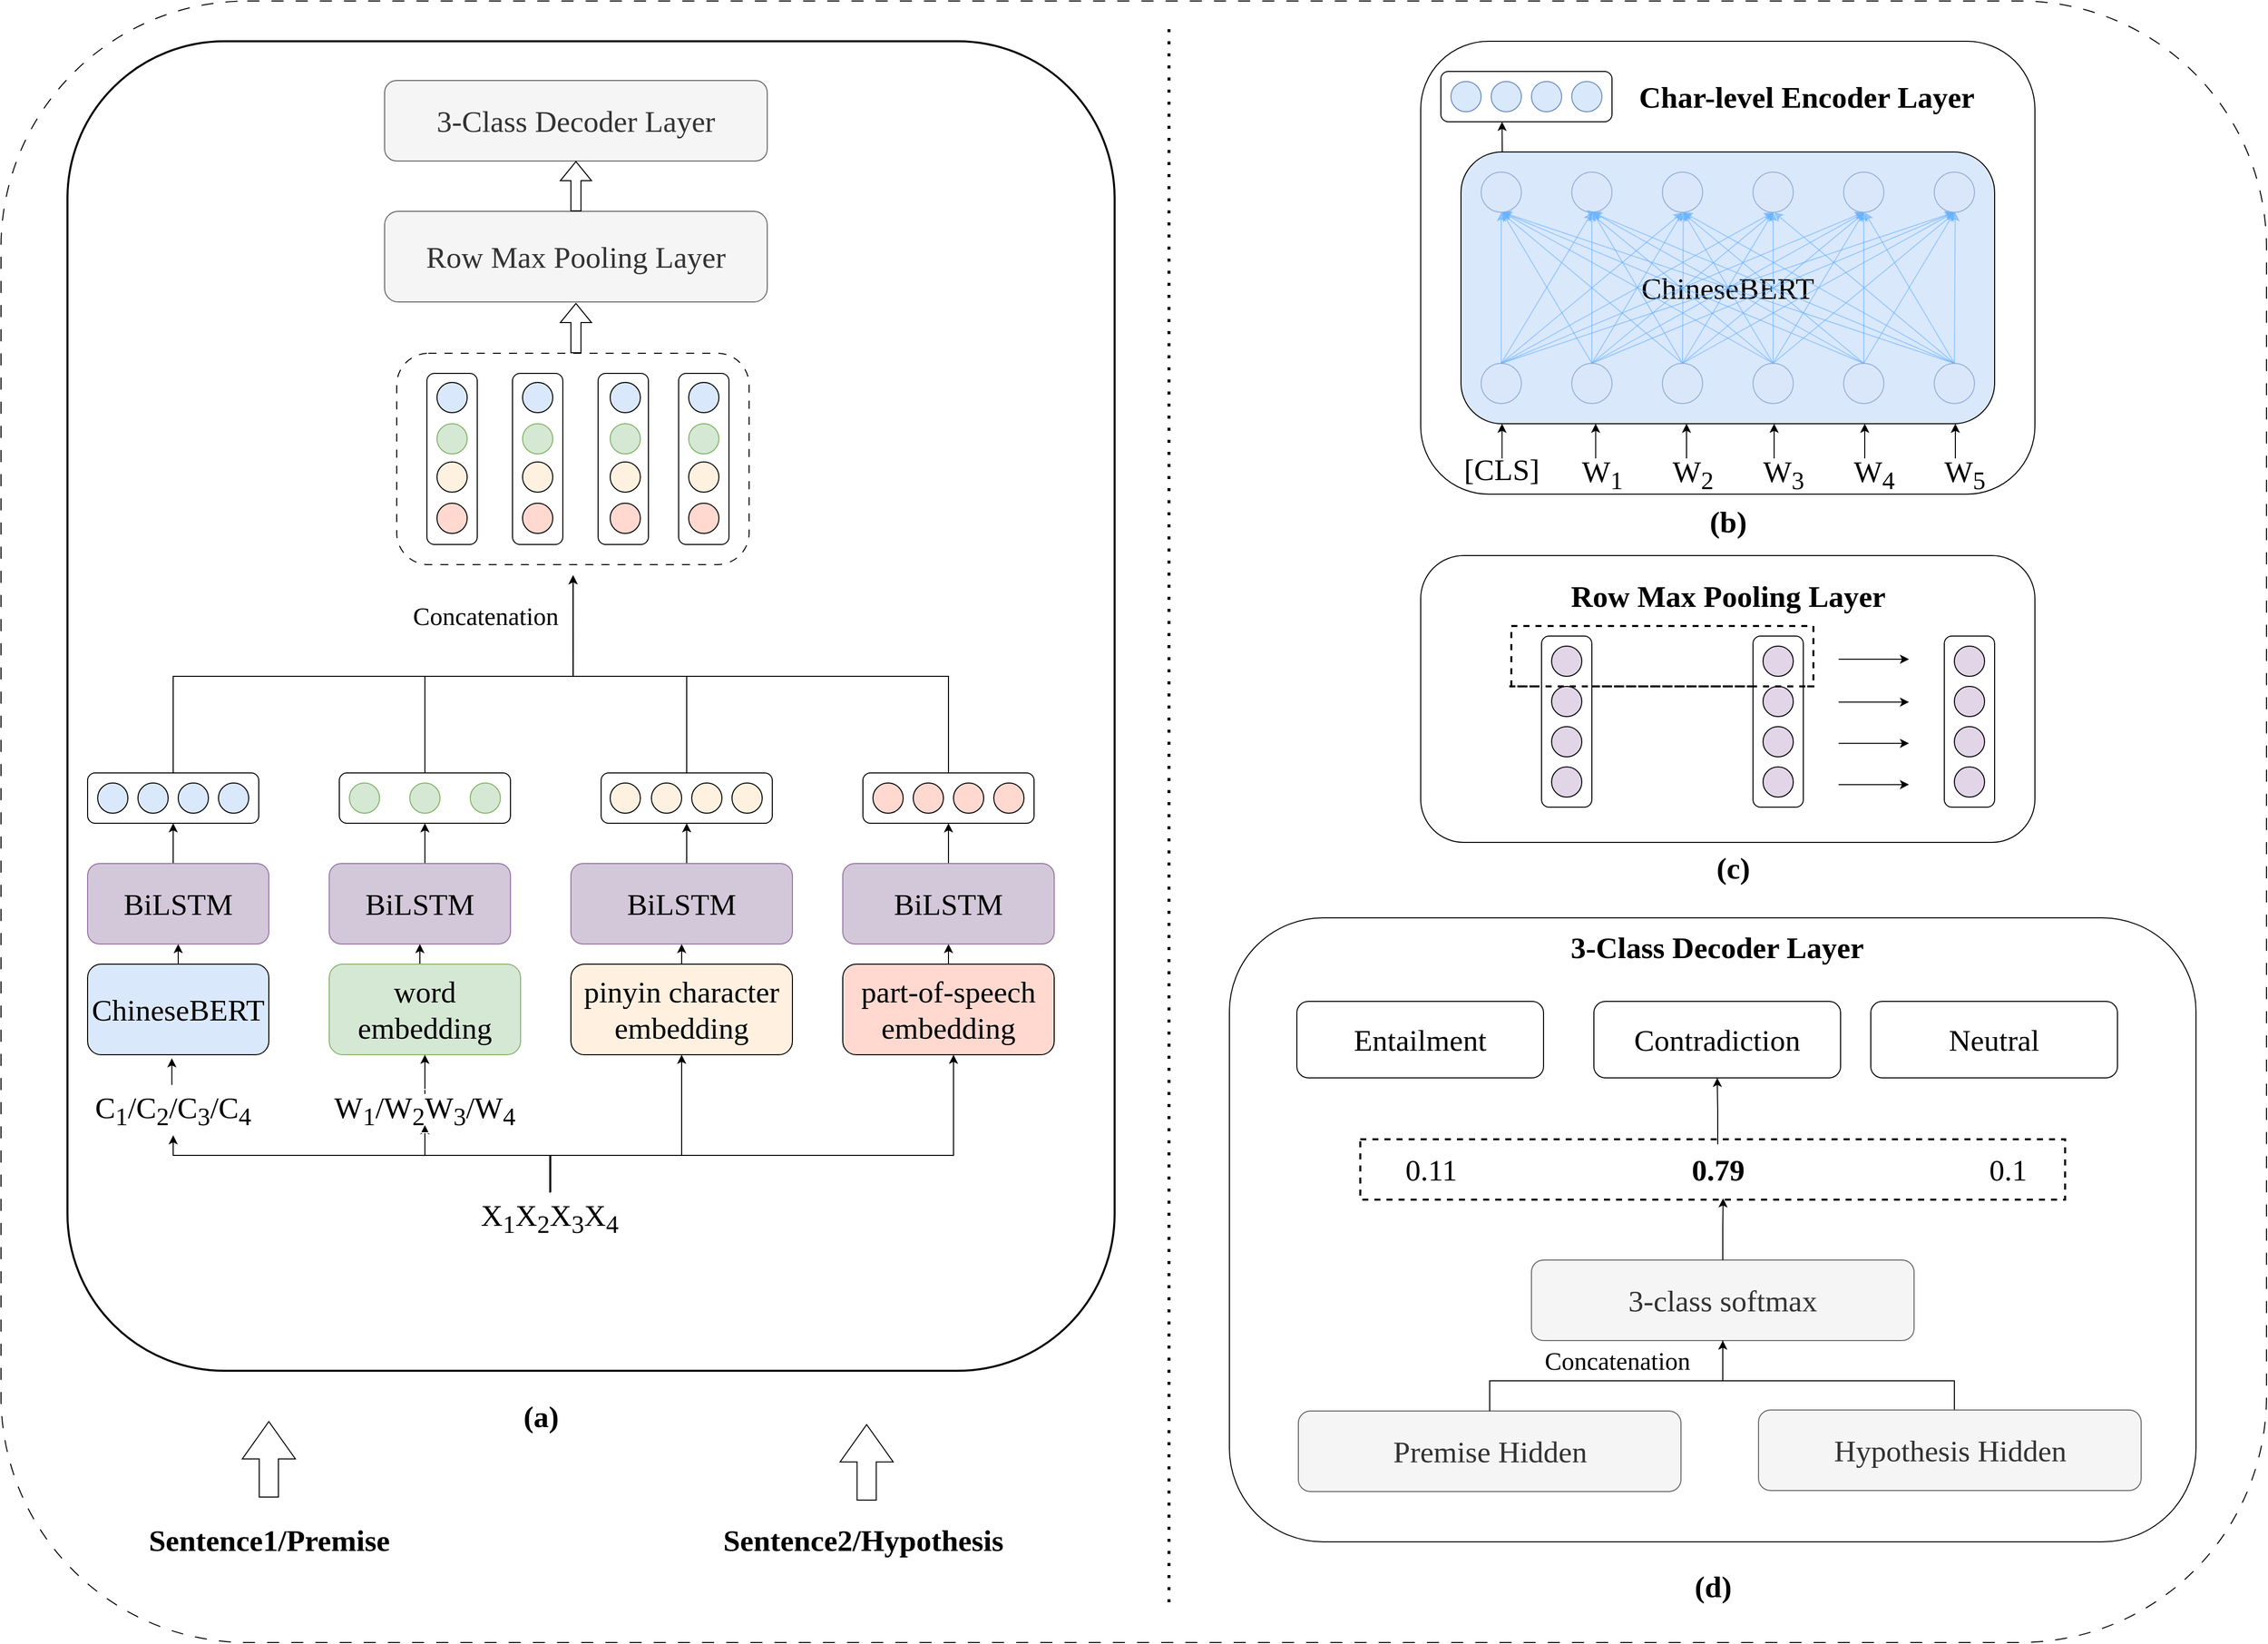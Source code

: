 <mxfile version="23.1.8" type="github">
  <diagram name="第 1 页" id="VYbCO--YuYpUogVYsecE">
    <mxGraphModel dx="6913" dy="2558" grid="1" gridSize="10" guides="1" tooltips="1" connect="1" arrows="1" fold="1" page="1" pageScale="1" pageWidth="827" pageHeight="1169" math="0" shadow="0">
      <root>
        <mxCell id="0" />
        <mxCell id="1" parent="0" />
        <mxCell id="rdohVRuR8QGzKIeL4WwT-202" value="" style="rounded=1;whiteSpace=wrap;html=1;dashed=1;dashPattern=12 12;" parent="1" vertex="1">
          <mxGeometry y="1169" width="2250" height="1631" as="geometry" />
        </mxCell>
        <mxCell id="rdohVRuR8QGzKIeL4WwT-1" value="&lt;font face=&quot;Times New Roman&quot; style=&quot;font-size: 30px;&quot;&gt;&lt;b&gt;Sentence1/Premise&lt;/b&gt;&lt;/font&gt;" style="text;html=1;align=center;verticalAlign=middle;resizable=0;points=[];autosize=1;strokeColor=none;fillColor=none;" parent="1" vertex="1">
          <mxGeometry x="136" y="2673" width="260" height="50" as="geometry" />
        </mxCell>
        <mxCell id="rdohVRuR8QGzKIeL4WwT-2" value="&lt;font face=&quot;Times New Roman&quot; style=&quot;font-size: 30px;&quot;&gt;&lt;b&gt;Sentence2/Hypothesis&lt;/b&gt;&lt;/font&gt;" style="text;html=1;align=center;verticalAlign=middle;resizable=0;points=[];autosize=1;strokeColor=none;fillColor=none;" parent="1" vertex="1">
          <mxGeometry x="706" y="2673" width="300" height="50" as="geometry" />
        </mxCell>
        <mxCell id="rdohVRuR8QGzKIeL4WwT-63" value="" style="shape=flexArrow;endArrow=classic;html=1;rounded=0;endWidth=32.727;endSize=12.048;width=19.048;" parent="1" edge="1">
          <mxGeometry width="50" height="50" relative="1" as="geometry">
            <mxPoint x="266" y="2656" as="sourcePoint" />
            <mxPoint x="266" y="2580" as="targetPoint" />
          </mxGeometry>
        </mxCell>
        <mxCell id="rdohVRuR8QGzKIeL4WwT-64" value="" style="shape=flexArrow;endArrow=classic;html=1;rounded=0;endWidth=32.727;endSize=12.048;width=19.048;" parent="1" edge="1">
          <mxGeometry width="50" height="50" relative="1" as="geometry">
            <mxPoint x="859.73" y="2659" as="sourcePoint" />
            <mxPoint x="859.73" y="2583" as="targetPoint" />
          </mxGeometry>
        </mxCell>
        <mxCell id="rdohVRuR8QGzKIeL4WwT-67" value="" style="rounded=1;whiteSpace=wrap;html=1;" parent="1" vertex="1">
          <mxGeometry x="1410" y="1209" width="610" height="450" as="geometry" />
        </mxCell>
        <mxCell id="rdohVRuR8QGzKIeL4WwT-69" value="&lt;font style=&quot;font-size: 30px;&quot; face=&quot;Times New Roman&quot;&gt;[CLS]&lt;/font&gt;" style="text;html=1;align=center;verticalAlign=middle;resizable=0;points=[];autosize=1;strokeColor=none;fillColor=none;" parent="1" vertex="1">
          <mxGeometry x="1440" y="1609" width="100" height="50" as="geometry" />
        </mxCell>
        <mxCell id="rdohVRuR8QGzKIeL4WwT-70" value="&lt;font style=&quot;font-size: 30px;&quot; face=&quot;Times New Roman&quot;&gt;W&lt;sub&gt;1&lt;/sub&gt;&lt;/font&gt;" style="text;html=1;align=center;verticalAlign=middle;resizable=0;points=[];autosize=1;strokeColor=none;fillColor=none;" parent="1" vertex="1">
          <mxGeometry x="1560" y="1609" width="60" height="60" as="geometry" />
        </mxCell>
        <mxCell id="rdohVRuR8QGzKIeL4WwT-71" value="&lt;font style=&quot;font-size: 30px;&quot; face=&quot;Times New Roman&quot;&gt;W&lt;sub&gt;2&lt;/sub&gt;&lt;/font&gt;" style="text;html=1;align=center;verticalAlign=middle;resizable=0;points=[];autosize=1;strokeColor=none;fillColor=none;" parent="1" vertex="1">
          <mxGeometry x="1650" y="1609" width="60" height="60" as="geometry" />
        </mxCell>
        <mxCell id="rdohVRuR8QGzKIeL4WwT-72" value="&lt;font style=&quot;font-size: 30px;&quot; face=&quot;Times New Roman&quot;&gt;W&lt;sub&gt;3&lt;/sub&gt;&lt;/font&gt;" style="text;html=1;align=center;verticalAlign=middle;resizable=0;points=[];autosize=1;strokeColor=none;fillColor=none;" parent="1" vertex="1">
          <mxGeometry x="1740" y="1609" width="60" height="60" as="geometry" />
        </mxCell>
        <mxCell id="rdohVRuR8QGzKIeL4WwT-73" value="&lt;font style=&quot;font-size: 30px;&quot; face=&quot;Times New Roman&quot;&gt;W&lt;sub&gt;4&lt;/sub&gt;&lt;/font&gt;" style="text;html=1;align=center;verticalAlign=middle;resizable=0;points=[];autosize=1;strokeColor=none;fillColor=none;" parent="1" vertex="1">
          <mxGeometry x="1830" y="1609" width="60" height="60" as="geometry" />
        </mxCell>
        <mxCell id="rdohVRuR8QGzKIeL4WwT-74" value="&lt;font style=&quot;font-size: 30px;&quot; face=&quot;Times New Roman&quot;&gt;W&lt;sub&gt;5&lt;/sub&gt;&lt;/font&gt;" style="text;html=1;align=center;verticalAlign=middle;resizable=0;points=[];autosize=1;strokeColor=none;fillColor=none;" parent="1" vertex="1">
          <mxGeometry x="1920" y="1609" width="60" height="60" as="geometry" />
        </mxCell>
        <mxCell id="rdohVRuR8QGzKIeL4WwT-75" value="" style="group" parent="1" vertex="1" connectable="0">
          <mxGeometry x="1430" y="1239" width="170" height="50" as="geometry" />
        </mxCell>
        <mxCell id="rdohVRuR8QGzKIeL4WwT-76" value="" style="rounded=1;whiteSpace=wrap;html=1;container=0;" parent="rdohVRuR8QGzKIeL4WwT-75" vertex="1">
          <mxGeometry width="170" height="50" as="geometry" />
        </mxCell>
        <mxCell id="rdohVRuR8QGzKIeL4WwT-77" value="" style="ellipse;whiteSpace=wrap;html=1;aspect=fixed;fillColor=#dae8fc;strokeColor=#6c8ebf;container=0;" parent="rdohVRuR8QGzKIeL4WwT-75" vertex="1">
          <mxGeometry x="10" y="10" width="30" height="30" as="geometry" />
        </mxCell>
        <mxCell id="rdohVRuR8QGzKIeL4WwT-78" value="" style="ellipse;whiteSpace=wrap;html=1;aspect=fixed;fillColor=#dae8fc;strokeColor=#6c8ebf;container=0;" parent="rdohVRuR8QGzKIeL4WwT-75" vertex="1">
          <mxGeometry x="50" y="10" width="30" height="30" as="geometry" />
        </mxCell>
        <mxCell id="rdohVRuR8QGzKIeL4WwT-79" value="" style="ellipse;whiteSpace=wrap;html=1;aspect=fixed;fillColor=#dae8fc;strokeColor=#6c8ebf;container=0;" parent="rdohVRuR8QGzKIeL4WwT-75" vertex="1">
          <mxGeometry x="130" y="10" width="30" height="30" as="geometry" />
        </mxCell>
        <mxCell id="rdohVRuR8QGzKIeL4WwT-80" value="" style="ellipse;whiteSpace=wrap;html=1;aspect=fixed;fillColor=#dae8fc;strokeColor=#6c8ebf;container=0;" parent="rdohVRuR8QGzKIeL4WwT-75" vertex="1">
          <mxGeometry x="90" y="10" width="30" height="30" as="geometry" />
        </mxCell>
        <mxCell id="rdohVRuR8QGzKIeL4WwT-81" value="" style="endArrow=classic;html=1;rounded=0;" parent="1" edge="1">
          <mxGeometry width="50" height="50" relative="1" as="geometry">
            <mxPoint x="1490.76" y="1623.49" as="sourcePoint" />
            <mxPoint x="1490.76" y="1589" as="targetPoint" />
          </mxGeometry>
        </mxCell>
        <mxCell id="rdohVRuR8QGzKIeL4WwT-82" value="" style="endArrow=classic;html=1;rounded=0;" parent="1" edge="1">
          <mxGeometry width="50" height="50" relative="1" as="geometry">
            <mxPoint x="1583.76" y="1623.49" as="sourcePoint" />
            <mxPoint x="1583.76" y="1589" as="targetPoint" />
          </mxGeometry>
        </mxCell>
        <mxCell id="rdohVRuR8QGzKIeL4WwT-83" value="" style="endArrow=classic;html=1;rounded=0;" parent="1" edge="1">
          <mxGeometry width="50" height="50" relative="1" as="geometry">
            <mxPoint x="1674" y="1623.49" as="sourcePoint" />
            <mxPoint x="1674" y="1589" as="targetPoint" />
          </mxGeometry>
        </mxCell>
        <mxCell id="rdohVRuR8QGzKIeL4WwT-84" value="" style="endArrow=classic;html=1;rounded=0;" parent="1" edge="1">
          <mxGeometry width="50" height="50" relative="1" as="geometry">
            <mxPoint x="1761" y="1623.49" as="sourcePoint" />
            <mxPoint x="1761" y="1589" as="targetPoint" />
          </mxGeometry>
        </mxCell>
        <mxCell id="rdohVRuR8QGzKIeL4WwT-85" value="" style="endArrow=classic;html=1;rounded=0;" parent="1" edge="1">
          <mxGeometry width="50" height="50" relative="1" as="geometry">
            <mxPoint x="1851" y="1623.49" as="sourcePoint" />
            <mxPoint x="1851" y="1589" as="targetPoint" />
          </mxGeometry>
        </mxCell>
        <mxCell id="rdohVRuR8QGzKIeL4WwT-86" value="" style="endArrow=classic;html=1;rounded=0;" parent="1" edge="1">
          <mxGeometry width="50" height="50" relative="1" as="geometry">
            <mxPoint x="1941" y="1623.49" as="sourcePoint" />
            <mxPoint x="1941" y="1589" as="targetPoint" />
          </mxGeometry>
        </mxCell>
        <mxCell id="rdohVRuR8QGzKIeL4WwT-87" value="" style="endArrow=classic;html=1;rounded=0;" parent="1" edge="1">
          <mxGeometry width="50" height="50" relative="1" as="geometry">
            <mxPoint x="1491" y="1319" as="sourcePoint" />
            <mxPoint x="1490.76" y="1289" as="targetPoint" />
          </mxGeometry>
        </mxCell>
        <mxCell id="rdohVRuR8QGzKIeL4WwT-89" value="&lt;font face=&quot;Times New Roman&quot; style=&quot;font-size: 30px;&quot;&gt;ChineseBERT&lt;/font&gt;" style="rounded=1;whiteSpace=wrap;html=1;fillColor=#dae8fc;strokeColor=default;" parent="1" vertex="1">
          <mxGeometry x="1450" y="1319" width="530" height="270" as="geometry" />
        </mxCell>
        <mxCell id="rdohVRuR8QGzKIeL4WwT-90" value="" style="ellipse;whiteSpace=wrap;html=1;aspect=fixed;fillColor=#dae8fc;strokeColor=#6c8ebf;opacity=60;" parent="1" vertex="1">
          <mxGeometry x="1470" y="1339" width="40" height="40" as="geometry" />
        </mxCell>
        <mxCell id="rdohVRuR8QGzKIeL4WwT-91" value="" style="ellipse;whiteSpace=wrap;html=1;aspect=fixed;fillColor=#dae8fc;strokeColor=#6c8ebf;opacity=60;" parent="1" vertex="1">
          <mxGeometry x="1560" y="1339" width="40" height="40" as="geometry" />
        </mxCell>
        <mxCell id="rdohVRuR8QGzKIeL4WwT-92" value="" style="ellipse;whiteSpace=wrap;html=1;aspect=fixed;fillColor=#dae8fc;strokeColor=#6c8ebf;opacity=60;" parent="1" vertex="1">
          <mxGeometry x="1650" y="1339" width="40" height="40" as="geometry" />
        </mxCell>
        <mxCell id="rdohVRuR8QGzKIeL4WwT-93" value="" style="ellipse;whiteSpace=wrap;html=1;aspect=fixed;fillColor=#dae8fc;strokeColor=#6c8ebf;opacity=60;" parent="1" vertex="1">
          <mxGeometry x="1740" y="1339" width="40" height="40" as="geometry" />
        </mxCell>
        <mxCell id="rdohVRuR8QGzKIeL4WwT-94" value="" style="ellipse;whiteSpace=wrap;html=1;aspect=fixed;fillColor=#dae8fc;strokeColor=#6c8ebf;opacity=60;" parent="1" vertex="1">
          <mxGeometry x="1830" y="1339" width="40" height="40" as="geometry" />
        </mxCell>
        <mxCell id="rdohVRuR8QGzKIeL4WwT-95" value="" style="ellipse;whiteSpace=wrap;html=1;aspect=fixed;fillColor=#dae8fc;strokeColor=#6c8ebf;opacity=60;" parent="1" vertex="1">
          <mxGeometry x="1920" y="1339" width="40" height="40" as="geometry" />
        </mxCell>
        <mxCell id="rdohVRuR8QGzKIeL4WwT-96" style="edgeStyle=orthogonalEdgeStyle;rounded=0;orthogonalLoop=1;jettySize=auto;html=1;entryX=0.5;entryY=1;entryDx=0;entryDy=0;opacity=60;strokeColor=#66B2FF;" parent="1" source="rdohVRuR8QGzKIeL4WwT-102" target="rdohVRuR8QGzKIeL4WwT-90" edge="1">
          <mxGeometry relative="1" as="geometry" />
        </mxCell>
        <mxCell id="rdohVRuR8QGzKIeL4WwT-97" style="rounded=0;orthogonalLoop=1;jettySize=auto;html=1;exitX=0.5;exitY=0;exitDx=0;exitDy=0;entryX=0.5;entryY=1;entryDx=0;entryDy=0;opacity=60;strokeColor=#66B2FF;" parent="1" source="rdohVRuR8QGzKIeL4WwT-102" target="rdohVRuR8QGzKIeL4WwT-91" edge="1">
          <mxGeometry relative="1" as="geometry" />
        </mxCell>
        <mxCell id="rdohVRuR8QGzKIeL4WwT-98" style="rounded=0;orthogonalLoop=1;jettySize=auto;html=1;exitX=0.5;exitY=0;exitDx=0;exitDy=0;entryX=0.5;entryY=1;entryDx=0;entryDy=0;opacity=60;strokeColor=#66B2FF;" parent="1" source="rdohVRuR8QGzKIeL4WwT-102" target="rdohVRuR8QGzKIeL4WwT-92" edge="1">
          <mxGeometry relative="1" as="geometry" />
        </mxCell>
        <mxCell id="rdohVRuR8QGzKIeL4WwT-99" style="rounded=0;orthogonalLoop=1;jettySize=auto;html=1;exitX=0.5;exitY=0;exitDx=0;exitDy=0;entryX=0.5;entryY=1;entryDx=0;entryDy=0;opacity=60;strokeColor=#66B2FF;" parent="1" source="rdohVRuR8QGzKIeL4WwT-102" target="rdohVRuR8QGzKIeL4WwT-93" edge="1">
          <mxGeometry relative="1" as="geometry" />
        </mxCell>
        <mxCell id="rdohVRuR8QGzKIeL4WwT-100" style="rounded=0;orthogonalLoop=1;jettySize=auto;html=1;exitX=0.5;exitY=0;exitDx=0;exitDy=0;entryX=0.5;entryY=1;entryDx=0;entryDy=0;opacity=60;strokeColor=#66B2FF;" parent="1" source="rdohVRuR8QGzKIeL4WwT-102" target="rdohVRuR8QGzKIeL4WwT-94" edge="1">
          <mxGeometry relative="1" as="geometry" />
        </mxCell>
        <mxCell id="rdohVRuR8QGzKIeL4WwT-101" style="rounded=0;orthogonalLoop=1;jettySize=auto;html=1;exitX=0.5;exitY=0;exitDx=0;exitDy=0;entryX=0.5;entryY=1;entryDx=0;entryDy=0;opacity=60;strokeColor=#66B2FF;" parent="1" source="rdohVRuR8QGzKIeL4WwT-102" target="rdohVRuR8QGzKIeL4WwT-95" edge="1">
          <mxGeometry relative="1" as="geometry" />
        </mxCell>
        <mxCell id="rdohVRuR8QGzKIeL4WwT-102" value="" style="ellipse;whiteSpace=wrap;html=1;aspect=fixed;fillColor=#dae8fc;strokeColor=#6c8ebf;opacity=60;" parent="1" vertex="1">
          <mxGeometry x="1470" y="1529" width="40" height="40" as="geometry" />
        </mxCell>
        <mxCell id="rdohVRuR8QGzKIeL4WwT-103" style="rounded=0;orthogonalLoop=1;jettySize=auto;html=1;exitX=0.5;exitY=0;exitDx=0;exitDy=0;opacity=60;strokeColor=#66B2FF;" parent="1" source="rdohVRuR8QGzKIeL4WwT-109" edge="1">
          <mxGeometry relative="1" as="geometry">
            <mxPoint x="1491" y="1379" as="targetPoint" />
          </mxGeometry>
        </mxCell>
        <mxCell id="rdohVRuR8QGzKIeL4WwT-104" style="rounded=0;orthogonalLoop=1;jettySize=auto;html=1;exitX=0.5;exitY=0;exitDx=0;exitDy=0;entryX=0.5;entryY=1;entryDx=0;entryDy=0;opacity=60;strokeColor=#66B2FF;" parent="1" source="rdohVRuR8QGzKIeL4WwT-109" target="rdohVRuR8QGzKIeL4WwT-91" edge="1">
          <mxGeometry relative="1" as="geometry" />
        </mxCell>
        <mxCell id="rdohVRuR8QGzKIeL4WwT-105" style="edgeStyle=none;rounded=0;orthogonalLoop=1;jettySize=auto;html=1;exitX=0.5;exitY=0;exitDx=0;exitDy=0;entryX=0.5;entryY=1;entryDx=0;entryDy=0;opacity=60;strokeColor=#66B2FF;" parent="1" source="rdohVRuR8QGzKIeL4WwT-109" target="rdohVRuR8QGzKIeL4WwT-92" edge="1">
          <mxGeometry relative="1" as="geometry" />
        </mxCell>
        <mxCell id="rdohVRuR8QGzKIeL4WwT-106" style="edgeStyle=none;rounded=0;orthogonalLoop=1;jettySize=auto;html=1;exitX=0.5;exitY=0;exitDx=0;exitDy=0;opacity=60;strokeColor=#66B2FF;" parent="1" source="rdohVRuR8QGzKIeL4WwT-109" edge="1">
          <mxGeometry relative="1" as="geometry">
            <mxPoint x="1761" y="1379" as="targetPoint" />
          </mxGeometry>
        </mxCell>
        <mxCell id="rdohVRuR8QGzKIeL4WwT-107" style="edgeStyle=none;rounded=0;orthogonalLoop=1;jettySize=auto;html=1;exitX=0.5;exitY=0;exitDx=0;exitDy=0;opacity=60;strokeColor=#66B2FF;" parent="1" source="rdohVRuR8QGzKIeL4WwT-109" edge="1">
          <mxGeometry relative="1" as="geometry">
            <mxPoint x="1851" y="1379" as="targetPoint" />
          </mxGeometry>
        </mxCell>
        <mxCell id="rdohVRuR8QGzKIeL4WwT-108" style="edgeStyle=none;rounded=0;orthogonalLoop=1;jettySize=auto;html=1;exitX=0.5;exitY=0;exitDx=0;exitDy=0;entryX=0.5;entryY=1;entryDx=0;entryDy=0;opacity=60;strokeColor=#66B2FF;" parent="1" source="rdohVRuR8QGzKIeL4WwT-109" target="rdohVRuR8QGzKIeL4WwT-95" edge="1">
          <mxGeometry relative="1" as="geometry" />
        </mxCell>
        <mxCell id="rdohVRuR8QGzKIeL4WwT-109" value="" style="ellipse;whiteSpace=wrap;html=1;aspect=fixed;fillColor=#dae8fc;strokeColor=#6c8ebf;opacity=60;" parent="1" vertex="1">
          <mxGeometry x="1560" y="1529" width="40" height="40" as="geometry" />
        </mxCell>
        <mxCell id="rdohVRuR8QGzKIeL4WwT-110" style="edgeStyle=none;rounded=0;orthogonalLoop=1;jettySize=auto;html=1;exitX=0.5;exitY=0;exitDx=0;exitDy=0;entryX=0.5;entryY=1;entryDx=0;entryDy=0;opacity=60;strokeColor=#66B2FF;" parent="1" source="rdohVRuR8QGzKIeL4WwT-116" target="rdohVRuR8QGzKIeL4WwT-90" edge="1">
          <mxGeometry relative="1" as="geometry" />
        </mxCell>
        <mxCell id="rdohVRuR8QGzKIeL4WwT-111" style="edgeStyle=none;rounded=0;orthogonalLoop=1;jettySize=auto;html=1;exitX=0.5;exitY=0;exitDx=0;exitDy=0;opacity=60;strokeColor=#66B2FF;" parent="1" source="rdohVRuR8QGzKIeL4WwT-116" edge="1">
          <mxGeometry relative="1" as="geometry">
            <mxPoint x="1581" y="1379" as="targetPoint" />
          </mxGeometry>
        </mxCell>
        <mxCell id="rdohVRuR8QGzKIeL4WwT-112" style="edgeStyle=none;rounded=0;orthogonalLoop=1;jettySize=auto;html=1;exitX=0.5;exitY=0;exitDx=0;exitDy=0;opacity=60;strokeColor=#66B2FF;" parent="1" source="rdohVRuR8QGzKIeL4WwT-116" edge="1">
          <mxGeometry relative="1" as="geometry">
            <mxPoint x="1670.857" y="1379" as="targetPoint" />
          </mxGeometry>
        </mxCell>
        <mxCell id="rdohVRuR8QGzKIeL4WwT-113" style="edgeStyle=none;rounded=0;orthogonalLoop=1;jettySize=auto;html=1;exitX=0.5;exitY=0;exitDx=0;exitDy=0;entryX=0.5;entryY=1;entryDx=0;entryDy=0;opacity=60;strokeColor=#66B2FF;" parent="1" source="rdohVRuR8QGzKIeL4WwT-116" target="rdohVRuR8QGzKIeL4WwT-93" edge="1">
          <mxGeometry relative="1" as="geometry" />
        </mxCell>
        <mxCell id="rdohVRuR8QGzKIeL4WwT-114" style="edgeStyle=none;rounded=0;orthogonalLoop=1;jettySize=auto;html=1;exitX=0.5;exitY=0;exitDx=0;exitDy=0;opacity=60;strokeColor=#66B2FF;" parent="1" source="rdohVRuR8QGzKIeL4WwT-116" edge="1">
          <mxGeometry relative="1" as="geometry">
            <mxPoint x="1851" y="1379" as="targetPoint" />
          </mxGeometry>
        </mxCell>
        <mxCell id="rdohVRuR8QGzKIeL4WwT-115" style="edgeStyle=none;rounded=0;orthogonalLoop=1;jettySize=auto;html=1;exitX=0.5;exitY=0;exitDx=0;exitDy=0;entryX=0.5;entryY=1;entryDx=0;entryDy=0;opacity=60;strokeColor=#66B2FF;" parent="1" source="rdohVRuR8QGzKIeL4WwT-116" target="rdohVRuR8QGzKIeL4WwT-95" edge="1">
          <mxGeometry relative="1" as="geometry" />
        </mxCell>
        <mxCell id="rdohVRuR8QGzKIeL4WwT-116" value="" style="ellipse;whiteSpace=wrap;html=1;aspect=fixed;fillColor=#dae8fc;strokeColor=#6c8ebf;opacity=60;" parent="1" vertex="1">
          <mxGeometry x="1650" y="1529" width="40" height="40" as="geometry" />
        </mxCell>
        <mxCell id="rdohVRuR8QGzKIeL4WwT-117" style="edgeStyle=none;rounded=0;orthogonalLoop=1;jettySize=auto;html=1;exitX=0.5;exitY=0;exitDx=0;exitDy=0;opacity=60;strokeColor=#66B2FF;" parent="1" source="rdohVRuR8QGzKIeL4WwT-123" edge="1">
          <mxGeometry relative="1" as="geometry">
            <mxPoint x="1491" y="1379" as="targetPoint" />
          </mxGeometry>
        </mxCell>
        <mxCell id="rdohVRuR8QGzKIeL4WwT-118" style="edgeStyle=none;rounded=0;orthogonalLoop=1;jettySize=auto;html=1;exitX=0.5;exitY=0;exitDx=0;exitDy=0;entryX=0.371;entryY=0.941;entryDx=0;entryDy=0;entryPerimeter=0;opacity=60;strokeColor=#66B2FF;" parent="1" source="rdohVRuR8QGzKIeL4WwT-123" target="rdohVRuR8QGzKIeL4WwT-91" edge="1">
          <mxGeometry relative="1" as="geometry" />
        </mxCell>
        <mxCell id="rdohVRuR8QGzKIeL4WwT-119" style="edgeStyle=none;rounded=0;orthogonalLoop=1;jettySize=auto;html=1;exitX=0.5;exitY=0;exitDx=0;exitDy=0;opacity=60;strokeColor=#66B2FF;" parent="1" source="rdohVRuR8QGzKIeL4WwT-123" edge="1">
          <mxGeometry relative="1" as="geometry">
            <mxPoint x="1671" y="1379" as="targetPoint" />
          </mxGeometry>
        </mxCell>
        <mxCell id="rdohVRuR8QGzKIeL4WwT-120" style="edgeStyle=none;rounded=0;orthogonalLoop=1;jettySize=auto;html=1;exitX=0.5;exitY=0;exitDx=0;exitDy=0;opacity=60;strokeColor=#66B2FF;" parent="1" source="rdohVRuR8QGzKIeL4WwT-123" target="rdohVRuR8QGzKIeL4WwT-93" edge="1">
          <mxGeometry relative="1" as="geometry" />
        </mxCell>
        <mxCell id="rdohVRuR8QGzKIeL4WwT-121" style="edgeStyle=none;rounded=0;orthogonalLoop=1;jettySize=auto;html=1;exitX=0.5;exitY=0;exitDx=0;exitDy=0;entryX=0.5;entryY=1;entryDx=0;entryDy=0;opacity=60;strokeColor=#66B2FF;" parent="1" source="rdohVRuR8QGzKIeL4WwT-123" target="rdohVRuR8QGzKIeL4WwT-94" edge="1">
          <mxGeometry relative="1" as="geometry" />
        </mxCell>
        <mxCell id="rdohVRuR8QGzKIeL4WwT-122" style="edgeStyle=none;rounded=0;orthogonalLoop=1;jettySize=auto;html=1;exitX=0.5;exitY=0;exitDx=0;exitDy=0;opacity=60;strokeColor=#66B2FF;" parent="1" source="rdohVRuR8QGzKIeL4WwT-123" edge="1">
          <mxGeometry relative="1" as="geometry">
            <mxPoint x="1941" y="1379" as="targetPoint" />
          </mxGeometry>
        </mxCell>
        <mxCell id="rdohVRuR8QGzKIeL4WwT-123" value="" style="ellipse;whiteSpace=wrap;html=1;aspect=fixed;fillColor=#dae8fc;strokeColor=#6c8ebf;opacity=60;" parent="1" vertex="1">
          <mxGeometry x="1740" y="1529" width="40" height="40" as="geometry" />
        </mxCell>
        <mxCell id="rdohVRuR8QGzKIeL4WwT-124" style="edgeStyle=none;rounded=0;orthogonalLoop=1;jettySize=auto;html=1;exitX=0.5;exitY=0;exitDx=0;exitDy=0;opacity=60;strokeColor=#66B2FF;" parent="1" source="rdohVRuR8QGzKIeL4WwT-129" edge="1">
          <mxGeometry relative="1" as="geometry">
            <mxPoint x="1491" y="1379" as="targetPoint" />
          </mxGeometry>
        </mxCell>
        <mxCell id="rdohVRuR8QGzKIeL4WwT-125" style="edgeStyle=none;rounded=0;orthogonalLoop=1;jettySize=auto;html=1;exitX=0.5;exitY=0;exitDx=0;exitDy=0;opacity=60;strokeColor=#66B2FF;" parent="1" source="rdohVRuR8QGzKIeL4WwT-129" edge="1">
          <mxGeometry relative="1" as="geometry">
            <mxPoint x="1581" y="1379" as="targetPoint" />
          </mxGeometry>
        </mxCell>
        <mxCell id="rdohVRuR8QGzKIeL4WwT-126" style="edgeStyle=none;rounded=0;orthogonalLoop=1;jettySize=auto;html=1;exitX=0.5;exitY=0;exitDx=0;exitDy=0;entryX=0.5;entryY=1;entryDx=0;entryDy=0;opacity=60;strokeColor=#66B2FF;" parent="1" source="rdohVRuR8QGzKIeL4WwT-129" target="rdohVRuR8QGzKIeL4WwT-92" edge="1">
          <mxGeometry relative="1" as="geometry" />
        </mxCell>
        <mxCell id="rdohVRuR8QGzKIeL4WwT-127" style="edgeStyle=none;rounded=0;orthogonalLoop=1;jettySize=auto;html=1;exitX=0.5;exitY=0;exitDx=0;exitDy=0;entryX=0.5;entryY=1;entryDx=0;entryDy=0;opacity=60;strokeColor=#66B2FF;" parent="1" source="rdohVRuR8QGzKIeL4WwT-129" target="rdohVRuR8QGzKIeL4WwT-94" edge="1">
          <mxGeometry relative="1" as="geometry" />
        </mxCell>
        <mxCell id="rdohVRuR8QGzKIeL4WwT-128" style="edgeStyle=none;rounded=0;orthogonalLoop=1;jettySize=auto;html=1;exitX=0.5;exitY=0;exitDx=0;exitDy=0;entryX=0.5;entryY=1;entryDx=0;entryDy=0;opacity=60;strokeColor=#66B2FF;" parent="1" source="rdohVRuR8QGzKIeL4WwT-129" target="rdohVRuR8QGzKIeL4WwT-95" edge="1">
          <mxGeometry relative="1" as="geometry" />
        </mxCell>
        <mxCell id="rdohVRuR8QGzKIeL4WwT-129" value="" style="ellipse;whiteSpace=wrap;html=1;aspect=fixed;fillColor=#dae8fc;strokeColor=#6c8ebf;opacity=60;" parent="1" vertex="1">
          <mxGeometry x="1830" y="1529" width="40" height="40" as="geometry" />
        </mxCell>
        <mxCell id="rdohVRuR8QGzKIeL4WwT-130" style="edgeStyle=none;rounded=0;orthogonalLoop=1;jettySize=auto;html=1;exitX=0.5;exitY=0;exitDx=0;exitDy=0;opacity=60;strokeColor=#66B2FF;" parent="1" source="rdohVRuR8QGzKIeL4WwT-136" edge="1">
          <mxGeometry relative="1" as="geometry">
            <mxPoint x="1491" y="1379" as="targetPoint" />
          </mxGeometry>
        </mxCell>
        <mxCell id="rdohVRuR8QGzKIeL4WwT-131" style="edgeStyle=none;rounded=0;orthogonalLoop=1;jettySize=auto;html=1;exitX=0.5;exitY=0;exitDx=0;exitDy=0;entryX=0.5;entryY=1;entryDx=0;entryDy=0;opacity=60;strokeColor=#66B2FF;" parent="1" source="rdohVRuR8QGzKIeL4WwT-136" target="rdohVRuR8QGzKIeL4WwT-91" edge="1">
          <mxGeometry relative="1" as="geometry" />
        </mxCell>
        <mxCell id="rdohVRuR8QGzKIeL4WwT-132" style="edgeStyle=none;rounded=0;orthogonalLoop=1;jettySize=auto;html=1;exitX=0.5;exitY=0;exitDx=0;exitDy=0;opacity=60;strokeColor=#66B2FF;" parent="1" source="rdohVRuR8QGzKIeL4WwT-136" edge="1">
          <mxGeometry relative="1" as="geometry">
            <mxPoint x="1671" y="1379" as="targetPoint" />
          </mxGeometry>
        </mxCell>
        <mxCell id="rdohVRuR8QGzKIeL4WwT-133" style="edgeStyle=none;rounded=0;orthogonalLoop=1;jettySize=auto;html=1;exitX=0.5;exitY=0;exitDx=0;exitDy=0;opacity=60;strokeColor=#66B2FF;" parent="1" source="rdohVRuR8QGzKIeL4WwT-136" edge="1">
          <mxGeometry relative="1" as="geometry">
            <mxPoint x="1761" y="1379" as="targetPoint" />
          </mxGeometry>
        </mxCell>
        <mxCell id="rdohVRuR8QGzKIeL4WwT-134" style="edgeStyle=none;rounded=0;orthogonalLoop=1;jettySize=auto;html=1;exitX=0.5;exitY=0;exitDx=0;exitDy=0;opacity=60;strokeColor=#66B2FF;" parent="1" source="rdohVRuR8QGzKIeL4WwT-136" edge="1">
          <mxGeometry relative="1" as="geometry">
            <mxPoint x="1851" y="1379" as="targetPoint" />
          </mxGeometry>
        </mxCell>
        <mxCell id="rdohVRuR8QGzKIeL4WwT-135" style="edgeStyle=none;rounded=0;orthogonalLoop=1;jettySize=auto;html=1;exitX=0.5;exitY=0;exitDx=0;exitDy=0;opacity=60;strokeColor=#66B2FF;" parent="1" source="rdohVRuR8QGzKIeL4WwT-136" edge="1">
          <mxGeometry relative="1" as="geometry">
            <mxPoint x="1940.857" y="1379" as="targetPoint" />
          </mxGeometry>
        </mxCell>
        <mxCell id="rdohVRuR8QGzKIeL4WwT-136" value="" style="ellipse;whiteSpace=wrap;html=1;aspect=fixed;fillColor=#dae8fc;strokeColor=#6c8ebf;opacity=60;" parent="1" vertex="1">
          <mxGeometry x="1920" y="1529" width="40" height="40" as="geometry" />
        </mxCell>
        <mxCell id="rdohVRuR8QGzKIeL4WwT-160" value="" style="rounded=1;whiteSpace=wrap;html=1;container=0;" parent="1" vertex="1">
          <mxGeometry x="1410" y="1720" width="610" height="285" as="geometry" />
        </mxCell>
        <mxCell id="rdohVRuR8QGzKIeL4WwT-166" value="" style="rounded=0;whiteSpace=wrap;html=1;dashed=1;strokeWidth=2;container=0;" parent="1" vertex="1">
          <mxGeometry x="1500" y="1790" width="300" height="60" as="geometry" />
        </mxCell>
        <mxCell id="rdohVRuR8QGzKIeL4WwT-167" value="&lt;font style=&quot;font-size: 30px;&quot; face=&quot;Times New Roman&quot;&gt;Row Max Pooling Layer&lt;/font&gt;" style="text;html=1;align=center;verticalAlign=middle;resizable=0;points=[];autosize=1;strokeColor=none;fillColor=none;container=0;fontSize=30;fontStyle=1" parent="1" vertex="1">
          <mxGeometry x="1545" y="1735" width="340" height="50" as="geometry" />
        </mxCell>
        <mxCell id="rdohVRuR8QGzKIeL4WwT-172" value="" style="endArrow=classic;html=1;rounded=0;" parent="1" edge="1">
          <mxGeometry width="50" height="50" relative="1" as="geometry">
            <mxPoint x="1825" y="1823" as="sourcePoint" />
            <mxPoint x="1895" y="1823" as="targetPoint" />
          </mxGeometry>
        </mxCell>
        <mxCell id="rdohVRuR8QGzKIeL4WwT-173" value="" style="endArrow=classic;html=1;rounded=0;" parent="1" edge="1">
          <mxGeometry width="50" height="50" relative="1" as="geometry">
            <mxPoint x="1825" y="1865.59" as="sourcePoint" />
            <mxPoint x="1895" y="1865.59" as="targetPoint" />
          </mxGeometry>
        </mxCell>
        <mxCell id="rdohVRuR8QGzKIeL4WwT-174" value="" style="endArrow=classic;html=1;rounded=0;" parent="1" edge="1">
          <mxGeometry width="50" height="50" relative="1" as="geometry">
            <mxPoint x="1825" y="1906.59" as="sourcePoint" />
            <mxPoint x="1895" y="1906.59" as="targetPoint" />
          </mxGeometry>
        </mxCell>
        <mxCell id="rdohVRuR8QGzKIeL4WwT-175" value="" style="endArrow=classic;html=1;rounded=0;" parent="1" edge="1">
          <mxGeometry width="50" height="50" relative="1" as="geometry">
            <mxPoint x="1825" y="1947.59" as="sourcePoint" />
            <mxPoint x="1895" y="1947.59" as="targetPoint" />
          </mxGeometry>
        </mxCell>
        <mxCell id="rdohVRuR8QGzKIeL4WwT-177" value="" style="rounded=1;whiteSpace=wrap;html=1;direction=west;rotation=90;container=0;" parent="1" vertex="1">
          <mxGeometry x="1680" y="1860" width="170" height="50" as="geometry" />
        </mxCell>
        <mxCell id="rdohVRuR8QGzKIeL4WwT-178" value="" style="ellipse;whiteSpace=wrap;html=1;aspect=fixed;fillColor=#e1d5e7;direction=west;container=0;" parent="1" vertex="1">
          <mxGeometry x="1750" y="1810" width="30" height="30" as="geometry" />
        </mxCell>
        <mxCell id="rdohVRuR8QGzKIeL4WwT-179" value="" style="ellipse;whiteSpace=wrap;html=1;aspect=fixed;fillColor=#e1d5e7;direction=west;container=0;" parent="1" vertex="1">
          <mxGeometry x="1750" y="1850" width="30" height="30" as="geometry" />
        </mxCell>
        <mxCell id="rdohVRuR8QGzKIeL4WwT-180" value="" style="ellipse;whiteSpace=wrap;html=1;aspect=fixed;fillColor=#e1d5e7;direction=west;container=0;" parent="1" vertex="1">
          <mxGeometry x="1750" y="1890" width="30" height="30" as="geometry" />
        </mxCell>
        <mxCell id="rdohVRuR8QGzKIeL4WwT-181" value="" style="ellipse;whiteSpace=wrap;html=1;aspect=fixed;fillColor=#e1d5e7;direction=west;container=0;" parent="1" vertex="1">
          <mxGeometry x="1750" y="1930" width="30" height="30" as="geometry" />
        </mxCell>
        <mxCell id="rdohVRuR8QGzKIeL4WwT-182" value="" style="rounded=1;whiteSpace=wrap;html=1;direction=west;rotation=90;container=0;" parent="1" vertex="1">
          <mxGeometry x="1870" y="1860" width="170" height="50" as="geometry" />
        </mxCell>
        <mxCell id="rdohVRuR8QGzKIeL4WwT-183" value="" style="ellipse;whiteSpace=wrap;html=1;aspect=fixed;fillColor=#e1d5e7;direction=west;container=0;" parent="1" vertex="1">
          <mxGeometry x="1940" y="1810" width="30" height="30" as="geometry" />
        </mxCell>
        <mxCell id="rdohVRuR8QGzKIeL4WwT-184" value="" style="ellipse;whiteSpace=wrap;html=1;aspect=fixed;fillColor=#e1d5e7;direction=west;container=0;" parent="1" vertex="1">
          <mxGeometry x="1940" y="1850" width="30" height="30" as="geometry" />
        </mxCell>
        <mxCell id="rdohVRuR8QGzKIeL4WwT-185" value="" style="ellipse;whiteSpace=wrap;html=1;aspect=fixed;fillColor=#e1d5e7;direction=west;container=0;" parent="1" vertex="1">
          <mxGeometry x="1940" y="1890" width="30" height="30" as="geometry" />
        </mxCell>
        <mxCell id="rdohVRuR8QGzKIeL4WwT-186" value="" style="ellipse;whiteSpace=wrap;html=1;aspect=fixed;fillColor=#e1d5e7;direction=west;container=0;" parent="1" vertex="1">
          <mxGeometry x="1940" y="1930" width="30" height="30" as="geometry" />
        </mxCell>
        <mxCell id="rdohVRuR8QGzKIeL4WwT-187" value="" style="rounded=1;whiteSpace=wrap;html=1;direction=west;rotation=90;container=0;" parent="1" vertex="1">
          <mxGeometry x="1470" y="1860" width="170" height="50" as="geometry" />
        </mxCell>
        <mxCell id="rdohVRuR8QGzKIeL4WwT-188" value="" style="ellipse;whiteSpace=wrap;html=1;aspect=fixed;fillColor=#e1d5e7;direction=west;container=0;" parent="1" vertex="1">
          <mxGeometry x="1540" y="1810" width="30" height="30" as="geometry" />
        </mxCell>
        <mxCell id="rdohVRuR8QGzKIeL4WwT-189" value="" style="ellipse;whiteSpace=wrap;html=1;aspect=fixed;fillColor=#e1d5e7;direction=west;container=0;" parent="1" vertex="1">
          <mxGeometry x="1540" y="1850" width="30" height="30" as="geometry" />
        </mxCell>
        <mxCell id="rdohVRuR8QGzKIeL4WwT-190" value="" style="ellipse;whiteSpace=wrap;html=1;aspect=fixed;fillColor=#e1d5e7;direction=west;container=0;" parent="1" vertex="1">
          <mxGeometry x="1540" y="1890" width="30" height="30" as="geometry" />
        </mxCell>
        <mxCell id="rdohVRuR8QGzKIeL4WwT-191" value="" style="ellipse;whiteSpace=wrap;html=1;aspect=fixed;fillColor=#e1d5e7;direction=west;container=0;" parent="1" vertex="1">
          <mxGeometry x="1540" y="1930" width="30" height="30" as="geometry" />
        </mxCell>
        <mxCell id="rdohVRuR8QGzKIeL4WwT-193" value="" style="endArrow=none;dashed=1;html=1;rounded=0;strokeWidth=2;" parent="1" edge="1">
          <mxGeometry width="50" height="50" relative="1" as="geometry">
            <mxPoint x="1498" y="1850" as="sourcePoint" />
            <mxPoint x="1801" y="1850" as="targetPoint" />
          </mxGeometry>
        </mxCell>
        <mxCell id="JG36jpaIuUBKlSv5XXhP-1" value="" style="rounded=1;whiteSpace=wrap;html=1;fontFamily=Times New Roman;strokeWidth=2;" vertex="1" parent="1">
          <mxGeometry x="66" y="1209" width="1040" height="1321" as="geometry" />
        </mxCell>
        <mxCell id="JG36jpaIuUBKlSv5XXhP-2" style="edgeStyle=orthogonalEdgeStyle;rounded=0;orthogonalLoop=1;jettySize=auto;html=1;exitX=0.5;exitY=0;exitDx=0;exitDy=0;entryX=0.5;entryY=1;entryDx=0;entryDy=0;" edge="1" parent="1" source="JG36jpaIuUBKlSv5XXhP-6" target="JG36jpaIuUBKlSv5XXhP-16">
          <mxGeometry relative="1" as="geometry">
            <Array as="points">
              <mxPoint x="546" y="2316" />
              <mxPoint x="176" y="2316" />
            </Array>
          </mxGeometry>
        </mxCell>
        <mxCell id="JG36jpaIuUBKlSv5XXhP-3" style="edgeStyle=orthogonalEdgeStyle;rounded=0;orthogonalLoop=1;jettySize=auto;html=1;exitX=0.5;exitY=0;exitDx=0;exitDy=0;entryX=0.5;entryY=1;entryDx=0;entryDy=0;" edge="1" parent="1" source="JG36jpaIuUBKlSv5XXhP-6" target="JG36jpaIuUBKlSv5XXhP-18">
          <mxGeometry relative="1" as="geometry">
            <Array as="points">
              <mxPoint x="546" y="2316" />
              <mxPoint x="426" y="2316" />
            </Array>
          </mxGeometry>
        </mxCell>
        <mxCell id="JG36jpaIuUBKlSv5XXhP-4" style="edgeStyle=orthogonalEdgeStyle;rounded=0;orthogonalLoop=1;jettySize=auto;html=1;exitX=0.5;exitY=0;exitDx=0;exitDy=0;entryX=0.5;entryY=1;entryDx=0;entryDy=0;" edge="1" parent="1" source="JG36jpaIuUBKlSv5XXhP-6" target="JG36jpaIuUBKlSv5XXhP-12">
          <mxGeometry relative="1" as="geometry">
            <Array as="points">
              <mxPoint x="546" y="2316" />
              <mxPoint x="676" y="2316" />
            </Array>
          </mxGeometry>
        </mxCell>
        <mxCell id="JG36jpaIuUBKlSv5XXhP-5" style="edgeStyle=orthogonalEdgeStyle;rounded=0;orthogonalLoop=1;jettySize=auto;html=1;exitX=0.5;exitY=0;exitDx=0;exitDy=0;" edge="1" parent="1" source="JG36jpaIuUBKlSv5XXhP-6" target="JG36jpaIuUBKlSv5XXhP-14">
          <mxGeometry relative="1" as="geometry">
            <Array as="points">
              <mxPoint x="545" y="2316" />
              <mxPoint x="946" y="2316" />
            </Array>
          </mxGeometry>
        </mxCell>
        <mxCell id="JG36jpaIuUBKlSv5XXhP-6" value="&lt;span style=&quot;font-size: 30px;&quot;&gt;&lt;font style=&quot;font-size: 30px;&quot; face=&quot;Times New Roman&quot;&gt;X&lt;sub&gt;1&lt;/sub&gt;X&lt;sub&gt;2&lt;/sub&gt;X&lt;sub&gt;3&lt;/sub&gt;X&lt;sub&gt;4&lt;/sub&gt;&lt;/font&gt;&lt;/span&gt;" style="rounded=0;whiteSpace=wrap;html=1;fontStyle=0;labelBorderColor=#FFFFFF;dashed=1;strokeColor=#FFFFFF;labelBackgroundColor=none;" vertex="1" parent="1">
          <mxGeometry x="450" y="2353" width="190" height="50" as="geometry" />
        </mxCell>
        <mxCell id="JG36jpaIuUBKlSv5XXhP-7" style="edgeStyle=orthogonalEdgeStyle;rounded=0;orthogonalLoop=1;jettySize=auto;html=1;exitX=0.5;exitY=0;exitDx=0;exitDy=0;entryX=0.5;entryY=1;entryDx=0;entryDy=0;" edge="1" parent="1" source="JG36jpaIuUBKlSv5XXhP-8" target="JG36jpaIuUBKlSv5XXhP-22">
          <mxGeometry relative="1" as="geometry">
            <Array as="points">
              <mxPoint x="416" y="2146" />
            </Array>
          </mxGeometry>
        </mxCell>
        <mxCell id="JG36jpaIuUBKlSv5XXhP-8" value="&lt;font style=&quot;font-size: 30px;&quot;&gt;word embedding&lt;/font&gt;" style="rounded=1;whiteSpace=wrap;html=1;fillColor=#d5e8d4;fontSize=20;fontFamily=Times New Roman;strokeColor=#82b366;" vertex="1" parent="1">
          <mxGeometry x="326" y="2126" width="190" height="90" as="geometry" />
        </mxCell>
        <mxCell id="JG36jpaIuUBKlSv5XXhP-9" style="edgeStyle=orthogonalEdgeStyle;rounded=0;orthogonalLoop=1;jettySize=auto;html=1;exitX=0.5;exitY=0;exitDx=0;exitDy=0;entryX=0.5;entryY=1;entryDx=0;entryDy=0;" edge="1" parent="1" source="JG36jpaIuUBKlSv5XXhP-10" target="JG36jpaIuUBKlSv5XXhP-20">
          <mxGeometry relative="1" as="geometry" />
        </mxCell>
        <mxCell id="JG36jpaIuUBKlSv5XXhP-10" value="&lt;font style=&quot;font-size: 30px;&quot;&gt;ChineseBERT&lt;/font&gt;" style="rounded=1;whiteSpace=wrap;html=1;fillColor=#dae8fc;fontSize=20;fontFamily=Times New Roman;" vertex="1" parent="1">
          <mxGeometry x="86" y="2126" width="180" height="90" as="geometry" />
        </mxCell>
        <mxCell id="JG36jpaIuUBKlSv5XXhP-11" style="edgeStyle=orthogonalEdgeStyle;rounded=0;orthogonalLoop=1;jettySize=auto;html=1;exitX=0.5;exitY=0;exitDx=0;exitDy=0;entryX=0.5;entryY=1;entryDx=0;entryDy=0;" edge="1" parent="1" source="JG36jpaIuUBKlSv5XXhP-12" target="JG36jpaIuUBKlSv5XXhP-24">
          <mxGeometry relative="1" as="geometry" />
        </mxCell>
        <mxCell id="JG36jpaIuUBKlSv5XXhP-12" value="&lt;font face=&quot;Times New Roman&quot; style=&quot;font-size: 30px;&quot;&gt;pinyin character embedding&lt;/font&gt;" style="rounded=1;whiteSpace=wrap;html=1;fillColor=#fff0e0;fontSize=20;" vertex="1" parent="1">
          <mxGeometry x="566" y="2126" width="220" height="90" as="geometry" />
        </mxCell>
        <mxCell id="JG36jpaIuUBKlSv5XXhP-13" style="edgeStyle=orthogonalEdgeStyle;rounded=0;orthogonalLoop=1;jettySize=auto;html=1;exitX=0.5;exitY=0;exitDx=0;exitDy=0;entryX=0.5;entryY=1;entryDx=0;entryDy=0;" edge="1" parent="1" source="JG36jpaIuUBKlSv5XXhP-14" target="JG36jpaIuUBKlSv5XXhP-26">
          <mxGeometry relative="1" as="geometry" />
        </mxCell>
        <mxCell id="JG36jpaIuUBKlSv5XXhP-14" value="&lt;font face=&quot;Times New Roman&quot; style=&quot;font-size: 30px;&quot;&gt;part-of-speech embedding&lt;/font&gt;" style="rounded=1;whiteSpace=wrap;html=1;fillColor=#ffd9d0;fontSize=20;" vertex="1" parent="1">
          <mxGeometry x="836" y="2126" width="210" height="90" as="geometry" />
        </mxCell>
        <mxCell id="JG36jpaIuUBKlSv5XXhP-15" style="edgeStyle=orthogonalEdgeStyle;rounded=0;orthogonalLoop=1;jettySize=auto;html=1;exitX=0.5;exitY=0;exitDx=0;exitDy=0;entryX=0.465;entryY=1.039;entryDx=0;entryDy=0;entryPerimeter=0;" edge="1" parent="1" source="JG36jpaIuUBKlSv5XXhP-16" target="JG36jpaIuUBKlSv5XXhP-10">
          <mxGeometry relative="1" as="geometry">
            <Array as="points">
              <mxPoint x="166" y="2286" />
              <mxPoint x="166" y="2256" />
            </Array>
          </mxGeometry>
        </mxCell>
        <mxCell id="JG36jpaIuUBKlSv5XXhP-16" value="&lt;font style=&quot;font-size: 30px;&quot; face=&quot;Times New Roman&quot;&gt;C&lt;sub&gt;1&lt;/sub&gt;/C&lt;sub&gt;2&lt;/sub&gt;/C&lt;sub&gt;3&lt;/sub&gt;/C&lt;sub&gt;4&lt;/sub&gt;&lt;/font&gt;" style="rounded=0;whiteSpace=wrap;html=1;fontStyle=0;labelBorderColor=#FFFFFF;dashed=1;strokeColor=#FFFFFF;" vertex="1" parent="1">
          <mxGeometry x="76" y="2246" width="190" height="50" as="geometry" />
        </mxCell>
        <mxCell id="JG36jpaIuUBKlSv5XXhP-17" style="edgeStyle=orthogonalEdgeStyle;rounded=0;orthogonalLoop=1;jettySize=auto;html=1;exitX=0.5;exitY=0;exitDx=0;exitDy=0;entryX=0.5;entryY=1;entryDx=0;entryDy=0;" edge="1" parent="1" source="JG36jpaIuUBKlSv5XXhP-18" target="JG36jpaIuUBKlSv5XXhP-8">
          <mxGeometry relative="1" as="geometry" />
        </mxCell>
        <mxCell id="JG36jpaIuUBKlSv5XXhP-18" value="&lt;font face=&quot;Times New Roman&quot;&gt;&lt;span style=&quot;font-size: 30px;&quot;&gt;W&lt;sub&gt;1&lt;/sub&gt;/W&lt;sub&gt;2&lt;/sub&gt;W&lt;sub&gt;3&lt;/sub&gt;/W&lt;sub&gt;4&lt;/sub&gt;&lt;/span&gt;&lt;/font&gt;" style="rounded=0;whiteSpace=wrap;html=1;fontStyle=0;labelBorderColor=#FFFFFF;dashed=1;strokeColor=#FFFFFF;" vertex="1" parent="1">
          <mxGeometry x="326" y="2255" width="190" height="31" as="geometry" />
        </mxCell>
        <mxCell id="JG36jpaIuUBKlSv5XXhP-19" style="edgeStyle=orthogonalEdgeStyle;rounded=0;orthogonalLoop=1;jettySize=auto;html=1;exitX=0.5;exitY=0;exitDx=0;exitDy=0;entryX=0.5;entryY=1;entryDx=0;entryDy=0;" edge="1" parent="1" source="JG36jpaIuUBKlSv5XXhP-20" target="JG36jpaIuUBKlSv5XXhP-28">
          <mxGeometry relative="1" as="geometry">
            <Array as="points">
              <mxPoint x="176" y="2026" />
            </Array>
          </mxGeometry>
        </mxCell>
        <mxCell id="JG36jpaIuUBKlSv5XXhP-20" value="&lt;font style=&quot;font-size: 30px;&quot; face=&quot;Times New Roman&quot;&gt;BiLSTM&lt;/font&gt;" style="rounded=1;whiteSpace=wrap;html=1;fillColor=#D3C8D9;strokeColor=#9673a6;" vertex="1" parent="1">
          <mxGeometry x="86" y="2026" width="180" height="80" as="geometry" />
        </mxCell>
        <mxCell id="JG36jpaIuUBKlSv5XXhP-21" style="edgeStyle=orthogonalEdgeStyle;rounded=0;orthogonalLoop=1;jettySize=auto;html=1;exitX=0.5;exitY=0;exitDx=0;exitDy=0;entryX=0.5;entryY=1;entryDx=0;entryDy=0;" edge="1" parent="1" source="JG36jpaIuUBKlSv5XXhP-22" target="JG36jpaIuUBKlSv5XXhP-34">
          <mxGeometry relative="1" as="geometry">
            <Array as="points">
              <mxPoint x="421" y="2026" />
            </Array>
          </mxGeometry>
        </mxCell>
        <mxCell id="JG36jpaIuUBKlSv5XXhP-22" value="&lt;font style=&quot;font-size: 30px;&quot; face=&quot;Times New Roman&quot;&gt;BiLSTM&lt;/font&gt;" style="rounded=1;whiteSpace=wrap;html=1;fillColor=#D3C8D9;strokeColor=#9673a6;" vertex="1" parent="1">
          <mxGeometry x="326" y="2026" width="180" height="80" as="geometry" />
        </mxCell>
        <mxCell id="JG36jpaIuUBKlSv5XXhP-23" style="edgeStyle=orthogonalEdgeStyle;rounded=0;orthogonalLoop=1;jettySize=auto;html=1;exitX=0.5;exitY=0;exitDx=0;exitDy=0;entryX=0.5;entryY=1;entryDx=0;entryDy=0;" edge="1" parent="1" source="JG36jpaIuUBKlSv5XXhP-24" target="JG36jpaIuUBKlSv5XXhP-39">
          <mxGeometry relative="1" as="geometry">
            <Array as="points">
              <mxPoint x="681" y="2026" />
            </Array>
          </mxGeometry>
        </mxCell>
        <mxCell id="JG36jpaIuUBKlSv5XXhP-24" value="&lt;font style=&quot;font-size: 30px;&quot; face=&quot;Times New Roman&quot;&gt;BiLSTM&lt;/font&gt;" style="rounded=1;whiteSpace=wrap;html=1;fillColor=#D3C8D9;strokeColor=#9673a6;" vertex="1" parent="1">
          <mxGeometry x="566" y="2026" width="220" height="80" as="geometry" />
        </mxCell>
        <mxCell id="JG36jpaIuUBKlSv5XXhP-25" style="edgeStyle=orthogonalEdgeStyle;rounded=0;orthogonalLoop=1;jettySize=auto;html=1;exitX=0.5;exitY=0;exitDx=0;exitDy=0;entryX=0.5;entryY=1;entryDx=0;entryDy=0;" edge="1" parent="1" source="JG36jpaIuUBKlSv5XXhP-26" target="JG36jpaIuUBKlSv5XXhP-45">
          <mxGeometry relative="1" as="geometry" />
        </mxCell>
        <mxCell id="JG36jpaIuUBKlSv5XXhP-26" value="&lt;font style=&quot;font-size: 30px;&quot; face=&quot;Times New Roman&quot;&gt;BiLSTM&lt;/font&gt;" style="rounded=1;whiteSpace=wrap;html=1;fillColor=#D3C8D9;strokeColor=#9673a6;" vertex="1" parent="1">
          <mxGeometry x="836" y="2026" width="210" height="80" as="geometry" />
        </mxCell>
        <mxCell id="JG36jpaIuUBKlSv5XXhP-27" style="edgeStyle=orthogonalEdgeStyle;rounded=0;orthogonalLoop=1;jettySize=auto;html=1;exitX=0.5;exitY=0;exitDx=0;exitDy=0;entryX=0.496;entryY=1.01;entryDx=0;entryDy=0;entryPerimeter=0;" edge="1" parent="1" source="JG36jpaIuUBKlSv5XXhP-28">
          <mxGeometry relative="1" as="geometry">
            <Array as="points">
              <mxPoint x="171" y="1840" />
              <mxPoint x="568" y="1840" />
            </Array>
            <mxPoint x="568.16" y="1739.5" as="targetPoint" />
          </mxGeometry>
        </mxCell>
        <mxCell id="JG36jpaIuUBKlSv5XXhP-28" value="" style="rounded=1;whiteSpace=wrap;html=1;" vertex="1" parent="1">
          <mxGeometry x="86" y="1936" width="170" height="50" as="geometry" />
        </mxCell>
        <mxCell id="JG36jpaIuUBKlSv5XXhP-29" value="" style="ellipse;whiteSpace=wrap;html=1;aspect=fixed;fillColor=#dae8fc;" vertex="1" parent="1">
          <mxGeometry x="96" y="1946" width="30" height="30" as="geometry" />
        </mxCell>
        <mxCell id="JG36jpaIuUBKlSv5XXhP-30" value="" style="ellipse;whiteSpace=wrap;html=1;aspect=fixed;fillColor=#dae8fc;" vertex="1" parent="1">
          <mxGeometry x="136" y="1946" width="30" height="30" as="geometry" />
        </mxCell>
        <mxCell id="JG36jpaIuUBKlSv5XXhP-31" value="" style="ellipse;whiteSpace=wrap;html=1;aspect=fixed;fillColor=#dae8fc;" vertex="1" parent="1">
          <mxGeometry x="216" y="1946" width="30" height="30" as="geometry" />
        </mxCell>
        <mxCell id="JG36jpaIuUBKlSv5XXhP-32" value="" style="ellipse;whiteSpace=wrap;html=1;aspect=fixed;fillColor=#dae8fc;" vertex="1" parent="1">
          <mxGeometry x="176" y="1946" width="30" height="30" as="geometry" />
        </mxCell>
        <mxCell id="JG36jpaIuUBKlSv5XXhP-33" style="edgeStyle=orthogonalEdgeStyle;rounded=0;orthogonalLoop=1;jettySize=auto;html=1;exitX=0.5;exitY=0;exitDx=0;exitDy=0;endArrow=none;endFill=0;" edge="1" parent="1" source="JG36jpaIuUBKlSv5XXhP-34">
          <mxGeometry relative="1" as="geometry">
            <mxPoint x="516" y="1840" as="targetPoint" />
            <Array as="points">
              <mxPoint x="421" y="1840" />
              <mxPoint x="516" y="1840" />
            </Array>
          </mxGeometry>
        </mxCell>
        <mxCell id="JG36jpaIuUBKlSv5XXhP-34" value="" style="rounded=1;whiteSpace=wrap;html=1;" vertex="1" parent="1">
          <mxGeometry x="336" y="1936" width="170" height="50" as="geometry" />
        </mxCell>
        <mxCell id="JG36jpaIuUBKlSv5XXhP-35" value="" style="ellipse;whiteSpace=wrap;html=1;aspect=fixed;fillColor=#d5e8d4;strokeColor=#82b366;" vertex="1" parent="1">
          <mxGeometry x="346" y="1946" width="30" height="30" as="geometry" />
        </mxCell>
        <mxCell id="JG36jpaIuUBKlSv5XXhP-36" value="" style="ellipse;whiteSpace=wrap;html=1;aspect=fixed;fillColor=#d5e8d4;strokeColor=#82b366;" vertex="1" parent="1">
          <mxGeometry x="406" y="1946" width="30" height="30" as="geometry" />
        </mxCell>
        <mxCell id="JG36jpaIuUBKlSv5XXhP-37" value="" style="ellipse;whiteSpace=wrap;html=1;aspect=fixed;fillColor=#d5e8d4;strokeColor=#82b366;" vertex="1" parent="1">
          <mxGeometry x="466" y="1946" width="30" height="30" as="geometry" />
        </mxCell>
        <mxCell id="JG36jpaIuUBKlSv5XXhP-38" style="edgeStyle=orthogonalEdgeStyle;rounded=0;orthogonalLoop=1;jettySize=auto;html=1;exitX=0.5;exitY=0;exitDx=0;exitDy=0;endArrow=none;endFill=0;" edge="1" parent="1" source="JG36jpaIuUBKlSv5XXhP-39">
          <mxGeometry relative="1" as="geometry">
            <mxPoint x="596" y="1840" as="targetPoint" />
            <Array as="points">
              <mxPoint x="681" y="1840" />
              <mxPoint x="596" y="1840" />
            </Array>
          </mxGeometry>
        </mxCell>
        <mxCell id="JG36jpaIuUBKlSv5XXhP-39" value="" style="rounded=1;whiteSpace=wrap;html=1;" vertex="1" parent="1">
          <mxGeometry x="596" y="1936" width="170" height="50" as="geometry" />
        </mxCell>
        <mxCell id="JG36jpaIuUBKlSv5XXhP-40" value="" style="ellipse;whiteSpace=wrap;html=1;aspect=fixed;fillColor=#fef1e0;" vertex="1" parent="1">
          <mxGeometry x="605" y="1946" width="30" height="30" as="geometry" />
        </mxCell>
        <mxCell id="JG36jpaIuUBKlSv5XXhP-41" value="" style="ellipse;whiteSpace=wrap;html=1;aspect=fixed;fillColor=#fef1e0;" vertex="1" parent="1">
          <mxGeometry x="646" y="1946" width="30" height="30" as="geometry" />
        </mxCell>
        <mxCell id="JG36jpaIuUBKlSv5XXhP-42" value="" style="ellipse;whiteSpace=wrap;html=1;aspect=fixed;fillColor=#fef1e0;" vertex="1" parent="1">
          <mxGeometry x="726" y="1946" width="30" height="30" as="geometry" />
        </mxCell>
        <mxCell id="JG36jpaIuUBKlSv5XXhP-43" value="" style="ellipse;whiteSpace=wrap;html=1;aspect=fixed;fillColor=#fef1e0;" vertex="1" parent="1">
          <mxGeometry x="686" y="1946" width="30" height="30" as="geometry" />
        </mxCell>
        <mxCell id="JG36jpaIuUBKlSv5XXhP-44" style="edgeStyle=orthogonalEdgeStyle;rounded=0;orthogonalLoop=1;jettySize=auto;html=1;exitX=0.5;exitY=0;exitDx=0;exitDy=0;entryX=0.496;entryY=1.01;entryDx=0;entryDy=0;entryPerimeter=0;" edge="1" parent="1" source="JG36jpaIuUBKlSv5XXhP-45">
          <mxGeometry relative="1" as="geometry">
            <mxPoint x="568.16" y="1739.5" as="targetPoint" />
            <Array as="points">
              <mxPoint x="941" y="1840" />
              <mxPoint x="568" y="1840" />
            </Array>
          </mxGeometry>
        </mxCell>
        <mxCell id="JG36jpaIuUBKlSv5XXhP-45" value="" style="rounded=1;whiteSpace=wrap;html=1;" vertex="1" parent="1">
          <mxGeometry x="856" y="1936" width="170" height="50" as="geometry" />
        </mxCell>
        <mxCell id="JG36jpaIuUBKlSv5XXhP-46" value="" style="ellipse;whiteSpace=wrap;html=1;aspect=fixed;fillColor=#ffd9d0;" vertex="1" parent="1">
          <mxGeometry x="866" y="1946" width="30" height="30" as="geometry" />
        </mxCell>
        <mxCell id="JG36jpaIuUBKlSv5XXhP-47" value="" style="ellipse;whiteSpace=wrap;html=1;aspect=fixed;fillColor=#ffd9d0;" vertex="1" parent="1">
          <mxGeometry x="906" y="1946" width="30" height="30" as="geometry" />
        </mxCell>
        <mxCell id="JG36jpaIuUBKlSv5XXhP-48" value="" style="ellipse;whiteSpace=wrap;html=1;aspect=fixed;fillColor=#ffd9d0;" vertex="1" parent="1">
          <mxGeometry x="986" y="1946" width="30" height="30" as="geometry" />
        </mxCell>
        <mxCell id="JG36jpaIuUBKlSv5XXhP-49" value="" style="ellipse;whiteSpace=wrap;html=1;aspect=fixed;fillColor=#ffd9d0;" vertex="1" parent="1">
          <mxGeometry x="946" y="1946" width="30" height="30" as="geometry" />
        </mxCell>
        <mxCell id="JG36jpaIuUBKlSv5XXhP-50" value="&lt;span style=&quot;background-color: initial;&quot;&gt;&lt;font face=&quot;Times New Roman&quot; style=&quot;font-size: 25px;&quot;&gt;Concatenation&lt;/font&gt;&lt;/span&gt;" style="text;html=1;align=center;verticalAlign=middle;resizable=0;points=[];autosize=1;strokeColor=none;fillColor=none;" vertex="1" parent="1">
          <mxGeometry x="396" y="1760" width="170" height="40" as="geometry" />
        </mxCell>
        <mxCell id="JG36jpaIuUBKlSv5XXhP-116" value="" style="endArrow=none;dashed=1;html=1;dashPattern=1 3;strokeWidth=3;rounded=0;" edge="1" parent="1">
          <mxGeometry width="50" height="50" relative="1" as="geometry">
            <mxPoint x="1160" y="2760" as="sourcePoint" />
            <mxPoint x="1160" y="1190" as="targetPoint" />
          </mxGeometry>
        </mxCell>
        <mxCell id="JG36jpaIuUBKlSv5XXhP-117" value="&lt;font style=&quot;font-size: 30px;&quot;&gt;&lt;span style=&quot;font-size: 30px;&quot;&gt;(a)&lt;/span&gt;&lt;/font&gt;" style="text;html=1;align=center;verticalAlign=middle;resizable=0;points=[];autosize=1;strokeColor=none;fillColor=none;fontFamily=Times New Roman;fontStyle=1;fontSize=30;" vertex="1" parent="1">
          <mxGeometry x="506" y="2550" width="60" height="50" as="geometry" />
        </mxCell>
        <mxCell id="JG36jpaIuUBKlSv5XXhP-143" value="" style="group" vertex="1" connectable="0" parent="1">
          <mxGeometry x="393" y="1519" width="350" height="220" as="geometry" />
        </mxCell>
        <mxCell id="JG36jpaIuUBKlSv5XXhP-61" value="" style="rounded=1;whiteSpace=wrap;html=1;dashed=1;dashPattern=8 8;" vertex="1" parent="JG36jpaIuUBKlSv5XXhP-143">
          <mxGeometry width="350" height="210" as="geometry" />
        </mxCell>
        <mxCell id="JG36jpaIuUBKlSv5XXhP-62" value="" style="group" vertex="1" connectable="0" parent="JG36jpaIuUBKlSv5XXhP-143">
          <mxGeometry x="30" y="20" width="280" height="200" as="geometry" />
        </mxCell>
        <mxCell id="JG36jpaIuUBKlSv5XXhP-118" value="" style="group" vertex="1" connectable="0" parent="JG36jpaIuUBKlSv5XXhP-62">
          <mxGeometry width="50" height="170" as="geometry" />
        </mxCell>
        <mxCell id="JG36jpaIuUBKlSv5XXhP-71" value="" style="rounded=1;whiteSpace=wrap;html=1;direction=south;container=0;" vertex="1" parent="JG36jpaIuUBKlSv5XXhP-118">
          <mxGeometry width="50" height="170" as="geometry" />
        </mxCell>
        <mxCell id="JG36jpaIuUBKlSv5XXhP-72" value="" style="ellipse;whiteSpace=wrap;html=1;aspect=fixed;fillColor=#d5e8d4;direction=south;container=0;strokeColor=#82b366;" vertex="1" parent="JG36jpaIuUBKlSv5XXhP-118">
          <mxGeometry x="10" y="50" width="30" height="30" as="geometry" />
        </mxCell>
        <mxCell id="JG36jpaIuUBKlSv5XXhP-73" value="" style="ellipse;whiteSpace=wrap;html=1;aspect=fixed;fillColor=#fef1e0;direction=south;container=0;" vertex="1" parent="JG36jpaIuUBKlSv5XXhP-118">
          <mxGeometry x="10" y="88" width="30" height="30" as="geometry" />
        </mxCell>
        <mxCell id="JG36jpaIuUBKlSv5XXhP-74" value="" style="ellipse;whiteSpace=wrap;html=1;aspect=fixed;fillColor=#ffd9d0;direction=south;container=0;" vertex="1" parent="JG36jpaIuUBKlSv5XXhP-118">
          <mxGeometry x="10" y="129" width="30" height="30" as="geometry" />
        </mxCell>
        <mxCell id="JG36jpaIuUBKlSv5XXhP-75" value="" style="ellipse;whiteSpace=wrap;html=1;aspect=fixed;fillColor=#dae8fc;direction=south;container=0;" vertex="1" parent="JG36jpaIuUBKlSv5XXhP-118">
          <mxGeometry x="10" y="9" width="30" height="30" as="geometry" />
        </mxCell>
        <mxCell id="JG36jpaIuUBKlSv5XXhP-125" value="" style="group" vertex="1" connectable="0" parent="JG36jpaIuUBKlSv5XXhP-143">
          <mxGeometry x="115" y="20" width="50" height="170" as="geometry" />
        </mxCell>
        <mxCell id="JG36jpaIuUBKlSv5XXhP-126" value="" style="rounded=1;whiteSpace=wrap;html=1;direction=south;container=0;" vertex="1" parent="JG36jpaIuUBKlSv5XXhP-125">
          <mxGeometry width="50" height="170" as="geometry" />
        </mxCell>
        <mxCell id="JG36jpaIuUBKlSv5XXhP-127" value="" style="ellipse;whiteSpace=wrap;html=1;aspect=fixed;fillColor=#d5e8d4;direction=south;container=0;strokeColor=#82b366;" vertex="1" parent="JG36jpaIuUBKlSv5XXhP-125">
          <mxGeometry x="10" y="50" width="30" height="30" as="geometry" />
        </mxCell>
        <mxCell id="JG36jpaIuUBKlSv5XXhP-128" value="" style="ellipse;whiteSpace=wrap;html=1;aspect=fixed;fillColor=#fef1e0;direction=south;container=0;" vertex="1" parent="JG36jpaIuUBKlSv5XXhP-125">
          <mxGeometry x="10" y="88" width="30" height="30" as="geometry" />
        </mxCell>
        <mxCell id="JG36jpaIuUBKlSv5XXhP-129" value="" style="ellipse;whiteSpace=wrap;html=1;aspect=fixed;fillColor=#ffd9d0;direction=south;container=0;" vertex="1" parent="JG36jpaIuUBKlSv5XXhP-125">
          <mxGeometry x="10" y="129" width="30" height="30" as="geometry" />
        </mxCell>
        <mxCell id="JG36jpaIuUBKlSv5XXhP-130" value="" style="ellipse;whiteSpace=wrap;html=1;aspect=fixed;fillColor=#dae8fc;direction=south;container=0;" vertex="1" parent="JG36jpaIuUBKlSv5XXhP-125">
          <mxGeometry x="10" y="9" width="30" height="30" as="geometry" />
        </mxCell>
        <mxCell id="JG36jpaIuUBKlSv5XXhP-131" value="" style="group" vertex="1" connectable="0" parent="JG36jpaIuUBKlSv5XXhP-143">
          <mxGeometry x="202" y="20" width="50" height="170" as="geometry" />
        </mxCell>
        <mxCell id="JG36jpaIuUBKlSv5XXhP-132" value="" style="rounded=1;whiteSpace=wrap;html=1;direction=south;container=0;" vertex="1" parent="JG36jpaIuUBKlSv5XXhP-131">
          <mxGeometry x="-2" width="50" height="170" as="geometry" />
        </mxCell>
        <mxCell id="JG36jpaIuUBKlSv5XXhP-133" value="" style="ellipse;whiteSpace=wrap;html=1;aspect=fixed;fillColor=#d5e8d4;direction=south;container=0;strokeColor=#82b366;" vertex="1" parent="JG36jpaIuUBKlSv5XXhP-131">
          <mxGeometry x="10" y="50" width="30" height="30" as="geometry" />
        </mxCell>
        <mxCell id="JG36jpaIuUBKlSv5XXhP-134" value="" style="ellipse;whiteSpace=wrap;html=1;aspect=fixed;fillColor=#fef1e0;direction=south;container=0;" vertex="1" parent="JG36jpaIuUBKlSv5XXhP-131">
          <mxGeometry x="10" y="88" width="30" height="30" as="geometry" />
        </mxCell>
        <mxCell id="JG36jpaIuUBKlSv5XXhP-135" value="" style="ellipse;whiteSpace=wrap;html=1;aspect=fixed;fillColor=#ffd9d0;direction=south;container=0;" vertex="1" parent="JG36jpaIuUBKlSv5XXhP-131">
          <mxGeometry x="10" y="129" width="30" height="30" as="geometry" />
        </mxCell>
        <mxCell id="JG36jpaIuUBKlSv5XXhP-136" value="" style="ellipse;whiteSpace=wrap;html=1;aspect=fixed;fillColor=#dae8fc;direction=south;container=0;" vertex="1" parent="JG36jpaIuUBKlSv5XXhP-131">
          <mxGeometry x="10" y="9" width="30" height="30" as="geometry" />
        </mxCell>
        <mxCell id="JG36jpaIuUBKlSv5XXhP-137" value="" style="group" vertex="1" connectable="0" parent="JG36jpaIuUBKlSv5XXhP-143">
          <mxGeometry x="280" y="20" width="50" height="170" as="geometry" />
        </mxCell>
        <mxCell id="JG36jpaIuUBKlSv5XXhP-138" value="" style="rounded=1;whiteSpace=wrap;html=1;direction=south;container=0;" vertex="1" parent="JG36jpaIuUBKlSv5XXhP-137">
          <mxGeometry width="50" height="170" as="geometry" />
        </mxCell>
        <mxCell id="JG36jpaIuUBKlSv5XXhP-139" value="" style="ellipse;whiteSpace=wrap;html=1;aspect=fixed;fillColor=#d5e8d4;direction=south;container=0;strokeColor=#82b366;" vertex="1" parent="JG36jpaIuUBKlSv5XXhP-137">
          <mxGeometry x="10" y="50" width="30" height="30" as="geometry" />
        </mxCell>
        <mxCell id="JG36jpaIuUBKlSv5XXhP-140" value="" style="ellipse;whiteSpace=wrap;html=1;aspect=fixed;fillColor=#fef1e0;direction=south;container=0;" vertex="1" parent="JG36jpaIuUBKlSv5XXhP-137">
          <mxGeometry x="10" y="88" width="30" height="30" as="geometry" />
        </mxCell>
        <mxCell id="JG36jpaIuUBKlSv5XXhP-141" value="" style="ellipse;whiteSpace=wrap;html=1;aspect=fixed;fillColor=#ffd9d0;direction=south;container=0;" vertex="1" parent="JG36jpaIuUBKlSv5XXhP-137">
          <mxGeometry x="10" y="129" width="30" height="30" as="geometry" />
        </mxCell>
        <mxCell id="JG36jpaIuUBKlSv5XXhP-142" value="" style="ellipse;whiteSpace=wrap;html=1;aspect=fixed;fillColor=#dae8fc;direction=south;container=0;" vertex="1" parent="JG36jpaIuUBKlSv5XXhP-137">
          <mxGeometry x="10" y="9" width="30" height="30" as="geometry" />
        </mxCell>
        <mxCell id="JG36jpaIuUBKlSv5XXhP-144" value="&lt;font style=&quot;font-size: 30px;&quot; face=&quot;Times New Roman&quot;&gt;Char-level Encoder Layer&lt;/font&gt;" style="text;html=1;align=center;verticalAlign=middle;resizable=0;points=[];autosize=1;strokeColor=none;fillColor=none;container=0;fontSize=30;fontStyle=1" vertex="1" parent="1">
          <mxGeometry x="1613" y="1239" width="360" height="50" as="geometry" />
        </mxCell>
        <mxCell id="rdohVRuR8QGzKIeL4WwT-140" value="&lt;font style=&quot;font-size: 30px;&quot; face=&quot;Times New Roman&quot;&gt;Row Max Pooling Layer&lt;/font&gt;" style="rounded=1;whiteSpace=wrap;html=1;fillColor=#f5f5f5;strokeColor=#666666;fontSize=12;fontStyle=0;fontColor=#333333;" parent="1" vertex="1">
          <mxGeometry x="381" y="1378" width="380" height="90" as="geometry" />
        </mxCell>
        <mxCell id="rdohVRuR8QGzKIeL4WwT-204" value="&lt;font face=&quot;Times New Roman&quot;&gt;&lt;span style=&quot;font-size: 30px;&quot;&gt;&lt;span&gt;3-Class Decoder Layer&lt;/span&gt;&lt;/span&gt;&lt;/font&gt;" style="rounded=1;whiteSpace=wrap;html=1;fillColor=#f5f5f5;strokeColor=#666666;fontStyle=0;fontColor=#333333;" parent="1" vertex="1">
          <mxGeometry x="381" y="1248" width="380" height="80" as="geometry" />
        </mxCell>
        <mxCell id="rdohVRuR8QGzKIeL4WwT-205" style="edgeStyle=orthogonalEdgeStyle;rounded=0;orthogonalLoop=1;jettySize=auto;html=1;exitX=0.5;exitY=0;exitDx=0;exitDy=0;shape=flexArrow;" parent="1" source="rdohVRuR8QGzKIeL4WwT-140" target="rdohVRuR8QGzKIeL4WwT-204" edge="1">
          <mxGeometry relative="1" as="geometry" />
        </mxCell>
        <mxCell id="JG36jpaIuUBKlSv5XXhP-146" style="edgeStyle=orthogonalEdgeStyle;rounded=0;orthogonalLoop=1;jettySize=auto;html=1;exitX=0.5;exitY=0;exitDx=0;exitDy=0;shape=flexArrow;" edge="1" parent="1">
          <mxGeometry relative="1" as="geometry">
            <mxPoint x="571" y="1519" as="sourcePoint" />
            <mxPoint x="571" y="1469" as="targetPoint" />
          </mxGeometry>
        </mxCell>
        <mxCell id="JG36jpaIuUBKlSv5XXhP-209" value="&lt;font style=&quot;font-size: 30px;&quot;&gt;&lt;span style=&quot;font-size: 30px;&quot;&gt;(b)&lt;/span&gt;&lt;/font&gt;" style="text;html=1;align=center;verticalAlign=middle;resizable=0;points=[];autosize=1;strokeColor=none;fillColor=none;fontFamily=Times New Roman;fontStyle=1;fontSize=30;" vertex="1" parent="1">
          <mxGeometry x="1685" y="1661" width="60" height="50" as="geometry" />
        </mxCell>
        <mxCell id="JG36jpaIuUBKlSv5XXhP-210" value="&lt;font style=&quot;font-size: 30px;&quot;&gt;&lt;span style=&quot;font-size: 30px;&quot;&gt;(c)&lt;/span&gt;&lt;/font&gt;" style="text;html=1;align=center;verticalAlign=middle;resizable=0;points=[];autosize=1;strokeColor=none;fillColor=none;fontFamily=Times New Roman;fontStyle=1;fontSize=30;" vertex="1" parent="1">
          <mxGeometry x="1690" y="2005" width="60" height="50" as="geometry" />
        </mxCell>
        <mxCell id="JG36jpaIuUBKlSv5XXhP-223" value="" style="group" vertex="1" connectable="0" parent="1">
          <mxGeometry x="1220" y="2080" width="960" height="689" as="geometry" />
        </mxCell>
        <mxCell id="JG36jpaIuUBKlSv5XXhP-211" value="&lt;font style=&quot;font-size: 30px;&quot;&gt;&lt;span style=&quot;font-size: 30px;&quot;&gt;(d)&lt;/span&gt;&lt;/font&gt;" style="text;html=1;align=center;verticalAlign=middle;resizable=0;points=[];autosize=1;strokeColor=none;fillColor=none;fontFamily=Times New Roman;fontStyle=1;fontSize=30;" vertex="1" parent="JG36jpaIuUBKlSv5XXhP-223">
          <mxGeometry x="450" y="639" width="60" height="50" as="geometry" />
        </mxCell>
        <mxCell id="JG36jpaIuUBKlSv5XXhP-148" value="" style="rounded=1;whiteSpace=wrap;html=1;" vertex="1" parent="JG36jpaIuUBKlSv5XXhP-223">
          <mxGeometry width="960" height="620" as="geometry" />
        </mxCell>
        <mxCell id="JG36jpaIuUBKlSv5XXhP-149" value="&lt;font style=&quot;font-size: 30px;&quot;&gt;Entailment&lt;/font&gt;" style="rounded=1;whiteSpace=wrap;html=1;fontFamily=Times New Roman;fontSize=30;" vertex="1" parent="JG36jpaIuUBKlSv5XXhP-223">
          <mxGeometry x="67" y="83" width="245" height="76" as="geometry" />
        </mxCell>
        <mxCell id="JG36jpaIuUBKlSv5XXhP-150" value="&lt;font style=&quot;font-size: 30px;&quot;&gt;Contradiction&lt;/font&gt;" style="rounded=1;whiteSpace=wrap;html=1;fontFamily=Times New Roman;fontSize=30;" vertex="1" parent="JG36jpaIuUBKlSv5XXhP-223">
          <mxGeometry x="362" y="83" width="245" height="76" as="geometry" />
        </mxCell>
        <mxCell id="JG36jpaIuUBKlSv5XXhP-151" value="&lt;font style=&quot;font-size: 30px;&quot;&gt;Neutral&lt;/font&gt;" style="rounded=1;whiteSpace=wrap;html=1;fontSize=30;fontFamily=Times New Roman;" vertex="1" parent="JG36jpaIuUBKlSv5XXhP-223">
          <mxGeometry x="637" y="83" width="245" height="76" as="geometry" />
        </mxCell>
        <mxCell id="JG36jpaIuUBKlSv5XXhP-206" value="&lt;font size=&quot;1&quot; face=&quot;Times New Roman&quot;&gt;&lt;b style=&quot;font-size: 30px;&quot;&gt;3-Class Decoder Layer&lt;/b&gt;&lt;/font&gt;" style="text;html=1;align=center;verticalAlign=middle;resizable=0;points=[];autosize=1;strokeColor=none;fillColor=none;" vertex="1" parent="JG36jpaIuUBKlSv5XXhP-223">
          <mxGeometry x="329.496" y="4" width="310" height="50" as="geometry" />
        </mxCell>
        <mxCell id="JG36jpaIuUBKlSv5XXhP-212" value="&lt;font style=&quot;font-size: 30px;&quot;&gt;&lt;span style=&quot;font-size: 30px;&quot;&gt;&lt;span style=&quot;font-size: 30px;&quot;&gt;Premise Hidden&lt;/span&gt;&lt;/span&gt;&lt;/font&gt;" style="rounded=1;whiteSpace=wrap;html=1;fillColor=#f5f5f5;strokeColor=#666666;fontStyle=0;fontColor=#333333;fontFamily=Times New Roman;fontSize=30;" vertex="1" parent="JG36jpaIuUBKlSv5XXhP-223">
          <mxGeometry x="68.5" y="490" width="380" height="80" as="geometry" />
        </mxCell>
        <mxCell id="JG36jpaIuUBKlSv5XXhP-217" style="edgeStyle=orthogonalEdgeStyle;rounded=0;orthogonalLoop=1;jettySize=auto;html=1;exitX=0.5;exitY=0;exitDx=0;exitDy=0;" edge="1" parent="JG36jpaIuUBKlSv5XXhP-223" source="JG36jpaIuUBKlSv5XXhP-213">
          <mxGeometry relative="1" as="geometry">
            <mxPoint x="490" y="420" as="targetPoint" />
            <Array as="points">
              <mxPoint x="720" y="460" />
              <mxPoint x="490" y="460" />
            </Array>
          </mxGeometry>
        </mxCell>
        <mxCell id="JG36jpaIuUBKlSv5XXhP-213" value="&lt;font style=&quot;font-size: 30px;&quot;&gt;&lt;span style=&quot;font-size: 30px;&quot;&gt;&lt;span style=&quot;font-size: 30px;&quot;&gt;Hypothesis Hidden&lt;/span&gt;&lt;/span&gt;&lt;/font&gt;" style="rounded=1;whiteSpace=wrap;html=1;fillColor=#f5f5f5;strokeColor=#666666;fontStyle=0;fontColor=#333333;fontFamily=Times New Roman;fontSize=30;" vertex="1" parent="JG36jpaIuUBKlSv5XXhP-223">
          <mxGeometry x="525.5" y="489" width="380" height="80" as="geometry" />
        </mxCell>
        <mxCell id="JG36jpaIuUBKlSv5XXhP-214" value="&lt;span style=&quot;background-color: initial;&quot;&gt;&lt;font face=&quot;Times New Roman&quot; style=&quot;font-size: 25px;&quot;&gt;Concatenation&lt;/font&gt;&lt;/span&gt;" style="text;html=1;align=center;verticalAlign=middle;resizable=0;points=[];autosize=1;strokeColor=none;fillColor=none;" vertex="1" parent="JG36jpaIuUBKlSv5XXhP-223">
          <mxGeometry x="300" y="420" width="170" height="40" as="geometry" />
        </mxCell>
        <mxCell id="JG36jpaIuUBKlSv5XXhP-215" value="&lt;font style=&quot;font-size: 30px;&quot;&gt;&lt;span style=&quot;font-size: 30px;&quot;&gt;&lt;span style=&quot;font-size: 30px;&quot;&gt;3-class softmax&lt;/span&gt;&lt;/span&gt;&lt;/font&gt;" style="rounded=1;whiteSpace=wrap;html=1;fillColor=#f5f5f5;strokeColor=#666666;fontStyle=0;fontColor=#333333;fontFamily=Times New Roman;fontSize=30;" vertex="1" parent="JG36jpaIuUBKlSv5XXhP-223">
          <mxGeometry x="300" y="340" width="380" height="80" as="geometry" />
        </mxCell>
        <mxCell id="JG36jpaIuUBKlSv5XXhP-216" style="edgeStyle=orthogonalEdgeStyle;rounded=0;orthogonalLoop=1;jettySize=auto;html=1;exitX=0.5;exitY=0;exitDx=0;exitDy=0;entryX=0.5;entryY=1;entryDx=0;entryDy=0;startArrow=none;startFill=0;endArrow=none;endFill=0;" edge="1" parent="JG36jpaIuUBKlSv5XXhP-223" source="JG36jpaIuUBKlSv5XXhP-212" target="JG36jpaIuUBKlSv5XXhP-215">
          <mxGeometry relative="1" as="geometry">
            <Array as="points">
              <mxPoint x="258" y="460" />
              <mxPoint x="490" y="460" />
            </Array>
          </mxGeometry>
        </mxCell>
        <mxCell id="JG36jpaIuUBKlSv5XXhP-218" value="" style="group" vertex="1" connectable="0" parent="JG36jpaIuUBKlSv5XXhP-223">
          <mxGeometry x="130" y="220" width="700" height="60" as="geometry" />
        </mxCell>
        <mxCell id="JG36jpaIuUBKlSv5XXhP-178" value="" style="rounded=0;whiteSpace=wrap;html=1;dashed=1;strokeWidth=2;" vertex="1" parent="JG36jpaIuUBKlSv5XXhP-218">
          <mxGeometry width="700" height="60" as="geometry" />
        </mxCell>
        <mxCell id="JG36jpaIuUBKlSv5XXhP-179" value="&lt;font face=&quot;Times New Roman&quot; style=&quot;font-size: 30px;&quot;&gt;0.79&lt;/font&gt;" style="text;html=1;align=center;verticalAlign=middle;resizable=0;points=[];autosize=1;strokeColor=none;fillColor=none;fontStyle=1" vertex="1" parent="JG36jpaIuUBKlSv5XXhP-218">
          <mxGeometry x="315" y="5" width="80" height="50" as="geometry" />
        </mxCell>
        <mxCell id="JG36jpaIuUBKlSv5XXhP-180" value="&lt;font style=&quot;font-size: 30px;&quot; face=&quot;Times New Roman&quot;&gt;0.1&lt;/font&gt;" style="text;html=1;align=center;verticalAlign=middle;resizable=0;points=[];autosize=1;strokeColor=none;fillColor=none;" vertex="1" parent="JG36jpaIuUBKlSv5XXhP-218">
          <mxGeometry x="612.5" y="5" width="60" height="50" as="geometry" />
        </mxCell>
        <mxCell id="JG36jpaIuUBKlSv5XXhP-203" value="&lt;font style=&quot;font-size: 30px;&quot; face=&quot;Times New Roman&quot;&gt;0.11&lt;/font&gt;" style="text;html=1;align=center;verticalAlign=middle;resizable=0;points=[];autosize=1;strokeColor=none;fillColor=none;" vertex="1" parent="JG36jpaIuUBKlSv5XXhP-218">
          <mxGeometry x="35" y="5" width="70" height="50" as="geometry" />
        </mxCell>
        <mxCell id="JG36jpaIuUBKlSv5XXhP-219" style="edgeStyle=orthogonalEdgeStyle;rounded=0;orthogonalLoop=1;jettySize=auto;html=1;exitX=0.5;exitY=0;exitDx=0;exitDy=0;entryX=0.567;entryY=1.073;entryDx=0;entryDy=0;entryPerimeter=0;" edge="1" parent="JG36jpaIuUBKlSv5XXhP-223" source="JG36jpaIuUBKlSv5XXhP-215" target="JG36jpaIuUBKlSv5XXhP-179">
          <mxGeometry relative="1" as="geometry" />
        </mxCell>
        <mxCell id="JG36jpaIuUBKlSv5XXhP-220" style="edgeStyle=orthogonalEdgeStyle;rounded=0;orthogonalLoop=1;jettySize=auto;html=1;" edge="1" parent="JG36jpaIuUBKlSv5XXhP-223" source="JG36jpaIuUBKlSv5XXhP-179" target="JG36jpaIuUBKlSv5XXhP-150">
          <mxGeometry relative="1" as="geometry" />
        </mxCell>
      </root>
    </mxGraphModel>
  </diagram>
</mxfile>
